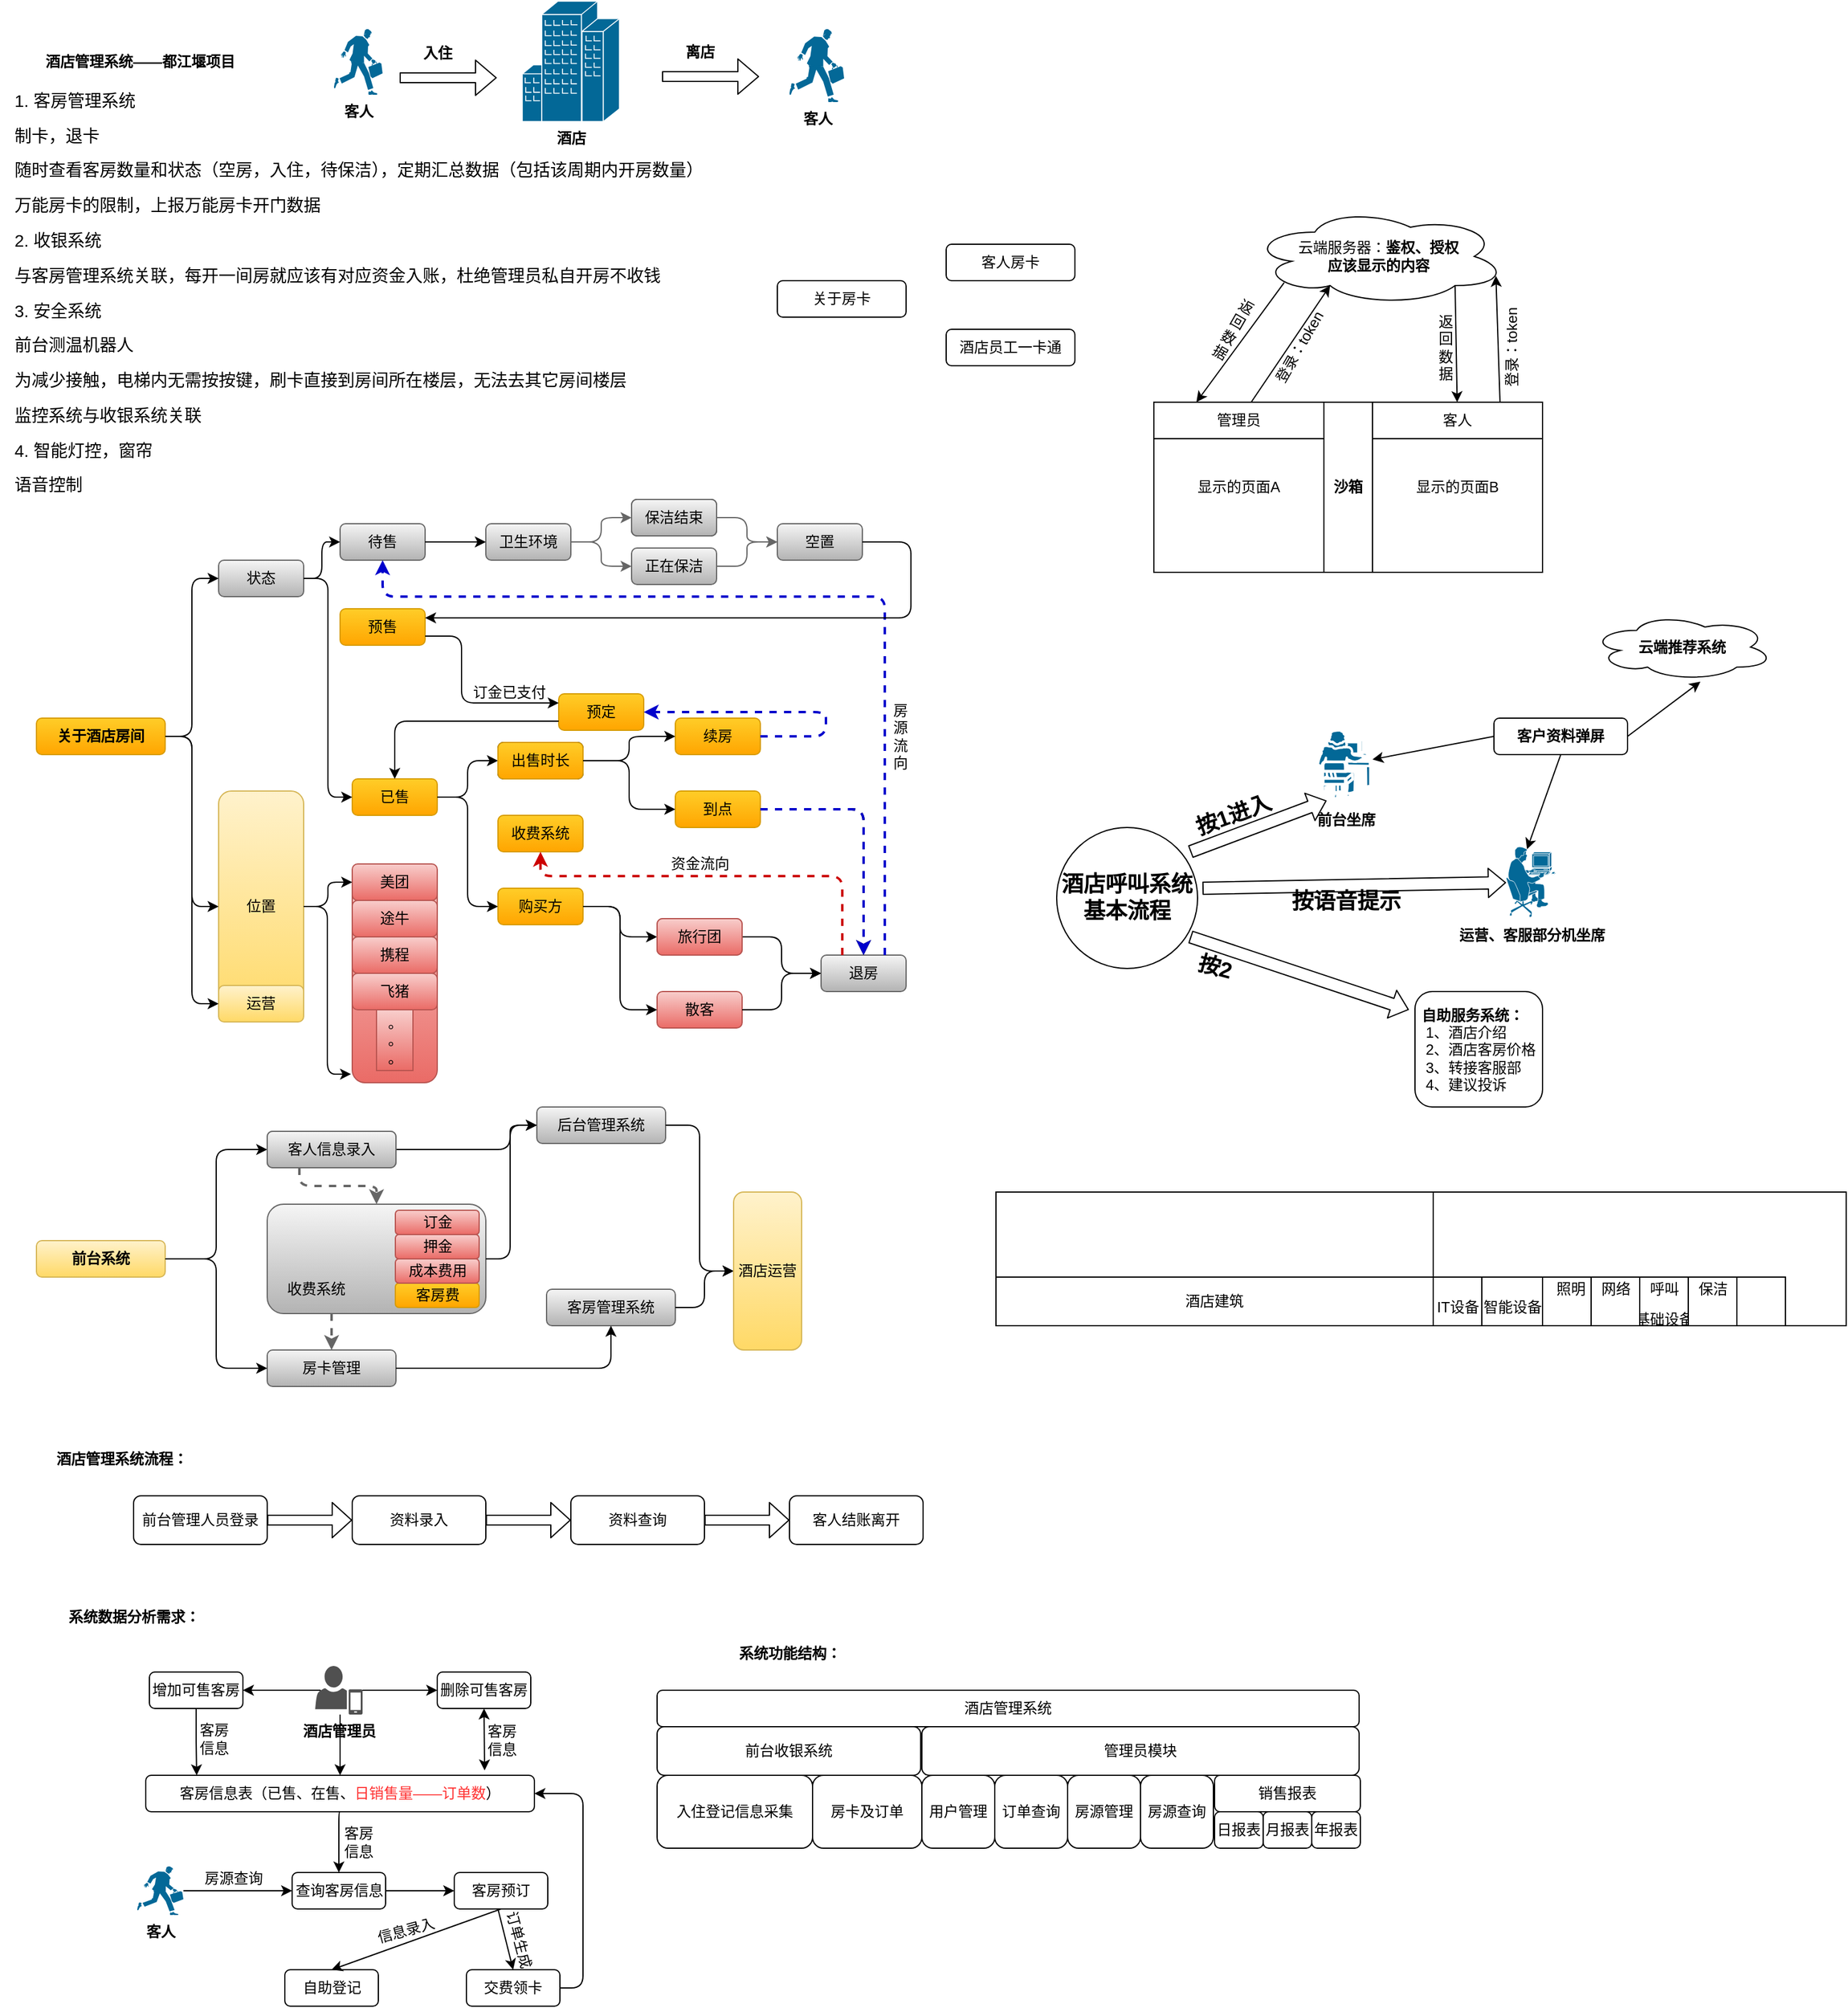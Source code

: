 <mxfile version="14.1.9" type="github">
  <diagram id="fw4ruGMlTZsnvlMs3-AR" name="Page-1">
    <mxGraphModel dx="690" dy="755" grid="1" gridSize="10" guides="1" tooltips="1" connect="1" arrows="1" fold="1" page="1" pageScale="1" pageWidth="827" pageHeight="1169" math="0" shadow="0">
      <root>
        <mxCell id="0" />
        <mxCell id="1" parent="0" />
        <mxCell id="By0YEaYFTy8LtGrnLWI1-63" value="" style="rounded=1;whiteSpace=wrap;html=1;gradientColor=#ea6b66;fillColor=#f8cecc;strokeColor=#b85450;" parent="1" vertex="1">
          <mxGeometry x="320" y="720" width="70" height="180" as="geometry" />
        </mxCell>
        <mxCell id="By0YEaYFTy8LtGrnLWI1-1" value="&lt;font style=&quot;vertical-align: inherit&quot;&gt;&lt;font style=&quot;vertical-align: inherit&quot;&gt;&lt;font style=&quot;vertical-align: inherit&quot;&gt;&lt;font style=&quot;vertical-align: inherit&quot;&gt;&lt;b&gt;酒店管理系统——都江堰项目&lt;/b&gt;&lt;/font&gt;&lt;/font&gt;&lt;/font&gt;&lt;/font&gt;" style="text;html=1;align=center;verticalAlign=middle;resizable=0;points=[];autosize=1;" parent="1" vertex="1">
          <mxGeometry x="60" y="50" width="170" height="20" as="geometry" />
        </mxCell>
        <mxCell id="By0YEaYFTy8LtGrnLWI1-5" value="&lt;p class=&quot;MsoNormal&quot; style=&quot;text-align: left&quot;&gt;&lt;span style=&quot;font-size: 10.5pt&quot;&gt;1.&lt;/span&gt;&lt;span style=&quot;font-size: 10.5pt&quot;&gt;&amp;nbsp;&lt;/span&gt;&lt;span style=&quot;font-size: 10.5pt&quot;&gt;客房管理系统&lt;/span&gt;&lt;span style=&quot;font-size: 10.5pt&quot;&gt;&lt;/span&gt;&lt;/p&gt;&lt;p class=&quot;MsoNormal&quot; style=&quot;text-align: left&quot;&gt;&lt;span style=&quot;font-size: 10.5pt&quot;&gt;制卡，退卡&lt;/span&gt;&lt;span style=&quot;font-size: 10.5pt&quot;&gt;&lt;/span&gt;&lt;/p&gt;&lt;p class=&quot;MsoNormal&quot; style=&quot;text-align: left&quot;&gt;&lt;span style=&quot;font-size: 10.5pt&quot;&gt;随时查看客房数量和状态（空房，入住，待保洁），定期汇总数据（包括该周期内开房数量）&lt;/span&gt;&lt;span style=&quot;font-size: 10.5pt&quot;&gt;&lt;/span&gt;&lt;/p&gt;&lt;p class=&quot;MsoNormal&quot; style=&quot;text-align: left&quot;&gt;&lt;span style=&quot;font-size: 10.5pt&quot;&gt;万能房卡的限制，上报万能房卡开门数据&lt;/span&gt;&lt;span style=&quot;font-size: 10.5pt&quot;&gt;&lt;/span&gt;&lt;/p&gt;&lt;p class=&quot;MsoNormal&quot; style=&quot;text-align: left&quot;&gt;&lt;span style=&quot;font-size: 10.5pt&quot;&gt;2.&lt;/span&gt;&lt;span style=&quot;font-size: 10.5pt&quot;&gt;&amp;nbsp;&lt;/span&gt;&lt;span style=&quot;font-size: 10.5pt&quot;&gt;收银系统&lt;/span&gt;&lt;span style=&quot;font-size: 10.5pt&quot;&gt;&lt;/span&gt;&lt;/p&gt;&lt;p class=&quot;MsoNormal&quot; style=&quot;text-align: left&quot;&gt;&lt;span style=&quot;font-size: 10.5pt&quot;&gt;与客房管理系统关联，每开一间房就应该有对应资金入账，杜绝管理员私自开房不收钱&lt;/span&gt;&lt;span style=&quot;font-size: 10.5pt&quot;&gt;&lt;/span&gt;&lt;/p&gt;&lt;p class=&quot;MsoNormal&quot; style=&quot;text-align: left&quot;&gt;&lt;span style=&quot;font-size: 10.5pt&quot;&gt;3.&lt;/span&gt;&lt;span style=&quot;font-size: 10.5pt&quot;&gt;&amp;nbsp;&lt;/span&gt;&lt;span style=&quot;font-size: 10.5pt&quot;&gt;安全系统&lt;/span&gt;&lt;span style=&quot;font-size: 10.5pt&quot;&gt;&lt;/span&gt;&lt;/p&gt;&lt;p class=&quot;MsoNormal&quot; style=&quot;text-align: left&quot;&gt;&lt;span style=&quot;font-size: 10.5pt&quot;&gt;前台测温机器人&lt;/span&gt;&lt;span style=&quot;font-size: 10.5pt&quot;&gt;&lt;/span&gt;&lt;/p&gt;&lt;p class=&quot;MsoNormal&quot; style=&quot;text-align: left&quot;&gt;&lt;span style=&quot;font-size: 10.5pt&quot;&gt;为减少接触，电梯内无需按按键，刷卡直接到房间所在楼层，无法去其它房间楼层&lt;/span&gt;&lt;span style=&quot;font-size: 10.5pt&quot;&gt;&lt;/span&gt;&lt;/p&gt;&lt;p class=&quot;MsoNormal&quot; style=&quot;text-align: left&quot;&gt;&lt;span style=&quot;font-size: 10.5pt&quot;&gt;监控系统与收银系统关联&lt;/span&gt;&lt;span style=&quot;font-size: 10.5pt&quot;&gt;&lt;/span&gt;&lt;/p&gt;&lt;p class=&quot;MsoNormal&quot; style=&quot;text-align: left&quot;&gt;&lt;span style=&quot;font-size: 10.5pt&quot;&gt;4.&lt;/span&gt;&lt;span style=&quot;font-size: 10.5pt&quot;&gt;&amp;nbsp;&lt;/span&gt;&lt;span style=&quot;font-size: 10.5pt&quot;&gt;智能灯控，窗帘&lt;/span&gt;&lt;span style=&quot;font-size: 10.5pt&quot;&gt;&lt;/span&gt;&lt;/p&gt;&lt;p class=&quot;MsoNormal&quot; style=&quot;text-align: left&quot;&gt;&lt;span style=&quot;font-size: 10.5pt&quot;&gt;语音控制&lt;/span&gt;&lt;span style=&quot;font-size: 10.5pt&quot;&gt;&lt;/span&gt;&lt;/p&gt;" style="text;html=1;align=center;verticalAlign=middle;resizable=0;points=[];autosize=1;" parent="1" vertex="1">
          <mxGeometry x="30" y="80" width="590" height="340" as="geometry" />
        </mxCell>
        <mxCell id="By0YEaYFTy8LtGrnLWI1-6" value="关于房卡" style="rounded=1;whiteSpace=wrap;html=1;" parent="1" vertex="1">
          <mxGeometry x="670" y="240" width="106" height="30" as="geometry" />
        </mxCell>
        <mxCell id="By0YEaYFTy8LtGrnLWI1-7" value="客人房卡" style="rounded=1;whiteSpace=wrap;html=1;" parent="1" vertex="1">
          <mxGeometry x="809" y="210" width="106" height="30" as="geometry" />
        </mxCell>
        <mxCell id="By0YEaYFTy8LtGrnLWI1-8" value="酒店员工一卡通" style="rounded=1;whiteSpace=wrap;html=1;" parent="1" vertex="1">
          <mxGeometry x="809" y="280" width="106" height="30" as="geometry" />
        </mxCell>
        <mxCell id="By0YEaYFTy8LtGrnLWI1-9" value="&lt;b&gt;关于酒店房间&lt;/b&gt;" style="rounded=1;whiteSpace=wrap;html=1;gradientColor=#ffa500;fillColor=#ffcd28;strokeColor=#d79b00;" parent="1" vertex="1">
          <mxGeometry x="60" y="600" width="106" height="30" as="geometry" />
        </mxCell>
        <mxCell id="By0YEaYFTy8LtGrnLWI1-10" value="状态" style="rounded=1;whiteSpace=wrap;html=1;gradientColor=#b3b3b3;fillColor=#f5f5f5;strokeColor=#666666;" parent="1" vertex="1">
          <mxGeometry x="210" y="470" width="70" height="30" as="geometry" />
        </mxCell>
        <mxCell id="By0YEaYFTy8LtGrnLWI1-11" value="已售" style="rounded=1;whiteSpace=wrap;html=1;gradientColor=#ffa500;fillColor=#ffcd28;strokeColor=#d79b00;" parent="1" vertex="1">
          <mxGeometry x="320" y="650" width="70" height="30" as="geometry" />
        </mxCell>
        <mxCell id="By0YEaYFTy8LtGrnLWI1-12" value="待售" style="rounded=1;whiteSpace=wrap;html=1;gradientColor=#b3b3b3;fillColor=#f5f5f5;strokeColor=#666666;" parent="1" vertex="1">
          <mxGeometry x="310" y="440" width="70" height="30" as="geometry" />
        </mxCell>
        <mxCell id="By0YEaYFTy8LtGrnLWI1-13" value="购买方" style="rounded=1;whiteSpace=wrap;html=1;gradientColor=#ffa500;fillColor=#ffcd28;strokeColor=#d79b00;" parent="1" vertex="1">
          <mxGeometry x="440" y="740" width="70" height="30" as="geometry" />
        </mxCell>
        <mxCell id="By0YEaYFTy8LtGrnLWI1-14" value="出售时长" style="rounded=1;whiteSpace=wrap;html=1;" parent="1" vertex="1">
          <mxGeometry x="440" y="620" width="70" height="30" as="geometry" />
        </mxCell>
        <mxCell id="By0YEaYFTy8LtGrnLWI1-15" value="正在保洁" style="rounded=1;whiteSpace=wrap;html=1;gradientColor=#b3b3b3;fillColor=#f5f5f5;strokeColor=#666666;" parent="1" vertex="1">
          <mxGeometry x="550" y="460" width="70" height="30" as="geometry" />
        </mxCell>
        <mxCell id="By0YEaYFTy8LtGrnLWI1-16" value="保洁结束" style="rounded=1;whiteSpace=wrap;html=1;" parent="1" vertex="1">
          <mxGeometry x="550" y="420" width="70" height="30" as="geometry" />
        </mxCell>
        <mxCell id="By0YEaYFTy8LtGrnLWI1-17" value="卫生环境" style="rounded=1;whiteSpace=wrap;html=1;gradientColor=#b3b3b3;fillColor=#f5f5f5;strokeColor=#666666;" parent="1" vertex="1">
          <mxGeometry x="430" y="440" width="70" height="30" as="geometry" />
        </mxCell>
        <mxCell id="By0YEaYFTy8LtGrnLWI1-18" value="" style="edgeStyle=elbowEdgeStyle;elbow=horizontal;endArrow=classic;html=1;exitX=1;exitY=0.5;exitDx=0;exitDy=0;entryX=0;entryY=0.5;entryDx=0;entryDy=0;" parent="1" source="By0YEaYFTy8LtGrnLWI1-9" target="By0YEaYFTy8LtGrnLWI1-10" edge="1">
          <mxGeometry width="50" height="50" relative="1" as="geometry">
            <mxPoint x="170" y="620" as="sourcePoint" />
            <mxPoint x="220" y="570" as="targetPoint" />
          </mxGeometry>
        </mxCell>
        <mxCell id="By0YEaYFTy8LtGrnLWI1-19" value="" style="edgeStyle=elbowEdgeStyle;elbow=horizontal;endArrow=classic;html=1;exitX=1;exitY=0.5;exitDx=0;exitDy=0;entryX=0;entryY=0.5;entryDx=0;entryDy=0;" parent="1" source="By0YEaYFTy8LtGrnLWI1-10" target="By0YEaYFTy8LtGrnLWI1-12" edge="1">
          <mxGeometry width="50" height="50" relative="1" as="geometry">
            <mxPoint x="176" y="625" as="sourcePoint" />
            <mxPoint x="220" y="585" as="targetPoint" />
          </mxGeometry>
        </mxCell>
        <mxCell id="By0YEaYFTy8LtGrnLWI1-20" value="" style="edgeStyle=elbowEdgeStyle;elbow=horizontal;endArrow=classic;html=1;exitX=1;exitY=0.5;exitDx=0;exitDy=0;entryX=0;entryY=0.5;entryDx=0;entryDy=0;" parent="1" source="By0YEaYFTy8LtGrnLWI1-10" target="By0YEaYFTy8LtGrnLWI1-11" edge="1">
          <mxGeometry width="50" height="50" relative="1" as="geometry">
            <mxPoint x="186" y="635" as="sourcePoint" />
            <mxPoint x="230" y="595" as="targetPoint" />
          </mxGeometry>
        </mxCell>
        <mxCell id="By0YEaYFTy8LtGrnLWI1-21" value="" style="edgeStyle=elbowEdgeStyle;elbow=horizontal;endArrow=classic;html=1;exitX=1;exitY=0.5;exitDx=0;exitDy=0;entryX=0;entryY=0.5;entryDx=0;entryDy=0;" parent="1" source="By0YEaYFTy8LtGrnLWI1-11" target="By0YEaYFTy8LtGrnLWI1-14" edge="1">
          <mxGeometry width="50" height="50" relative="1" as="geometry">
            <mxPoint x="196" y="645" as="sourcePoint" />
            <mxPoint x="240" y="605" as="targetPoint" />
          </mxGeometry>
        </mxCell>
        <mxCell id="By0YEaYFTy8LtGrnLWI1-22" value="" style="edgeStyle=elbowEdgeStyle;elbow=horizontal;endArrow=classic;html=1;exitX=1;exitY=0.5;exitDx=0;exitDy=0;entryX=0;entryY=0.5;entryDx=0;entryDy=0;" parent="1" source="By0YEaYFTy8LtGrnLWI1-11" target="By0YEaYFTy8LtGrnLWI1-13" edge="1">
          <mxGeometry width="50" height="50" relative="1" as="geometry">
            <mxPoint x="206" y="655" as="sourcePoint" />
            <mxPoint x="250" y="615" as="targetPoint" />
          </mxGeometry>
        </mxCell>
        <mxCell id="By0YEaYFTy8LtGrnLWI1-23" value="散客" style="rounded=1;whiteSpace=wrap;html=1;gradientColor=#ea6b66;fillColor=#f8cecc;strokeColor=#b85450;" parent="1" vertex="1">
          <mxGeometry x="571" y="825" width="70" height="30" as="geometry" />
        </mxCell>
        <mxCell id="By0YEaYFTy8LtGrnLWI1-24" value="旅行团" style="rounded=1;whiteSpace=wrap;html=1;gradientColor=#ea6b66;fillColor=#f8cecc;strokeColor=#b85450;" parent="1" vertex="1">
          <mxGeometry x="571" y="765" width="70" height="30" as="geometry" />
        </mxCell>
        <mxCell id="By0YEaYFTy8LtGrnLWI1-25" value="" style="edgeStyle=elbowEdgeStyle;elbow=horizontal;endArrow=classic;html=1;exitX=1;exitY=0.5;exitDx=0;exitDy=0;entryX=0;entryY=0.5;entryDx=0;entryDy=0;" parent="1" source="By0YEaYFTy8LtGrnLWI1-13" target="By0YEaYFTy8LtGrnLWI1-24" edge="1">
          <mxGeometry width="50" height="50" relative="1" as="geometry">
            <mxPoint x="380" y="755" as="sourcePoint" />
            <mxPoint x="450" y="695" as="targetPoint" />
          </mxGeometry>
        </mxCell>
        <mxCell id="By0YEaYFTy8LtGrnLWI1-26" value="" style="edgeStyle=elbowEdgeStyle;elbow=horizontal;endArrow=classic;html=1;exitX=1;exitY=0.5;exitDx=0;exitDy=0;entryX=0;entryY=0.5;entryDx=0;entryDy=0;" parent="1" source="By0YEaYFTy8LtGrnLWI1-13" target="By0YEaYFTy8LtGrnLWI1-23" edge="1">
          <mxGeometry width="50" height="50" relative="1" as="geometry">
            <mxPoint x="390" y="765" as="sourcePoint" />
            <mxPoint x="460" y="705" as="targetPoint" />
          </mxGeometry>
        </mxCell>
        <mxCell id="By0YEaYFTy8LtGrnLWI1-27" value="" style="edgeStyle=elbowEdgeStyle;elbow=horizontal;endArrow=classic;html=1;exitX=1;exitY=0.5;exitDx=0;exitDy=0;entryX=0;entryY=0.5;entryDx=0;entryDy=0;gradientColor=#b3b3b3;fillColor=#f5f5f5;strokeColor=#666666;" parent="1" source="By0YEaYFTy8LtGrnLWI1-17" target="By0YEaYFTy8LtGrnLWI1-16" edge="1">
          <mxGeometry width="50" height="50" relative="1" as="geometry">
            <mxPoint x="370" y="695" as="sourcePoint" />
            <mxPoint x="440" y="635" as="targetPoint" />
          </mxGeometry>
        </mxCell>
        <mxCell id="By0YEaYFTy8LtGrnLWI1-28" value="" style="edgeStyle=elbowEdgeStyle;elbow=horizontal;endArrow=classic;html=1;exitX=1;exitY=0.5;exitDx=0;exitDy=0;entryX=0;entryY=0.5;entryDx=0;entryDy=0;gradientColor=#b3b3b3;fillColor=#f5f5f5;strokeColor=#666666;" parent="1" source="By0YEaYFTy8LtGrnLWI1-17" target="By0YEaYFTy8LtGrnLWI1-15" edge="1">
          <mxGeometry width="50" height="50" relative="1" as="geometry">
            <mxPoint x="380" y="705" as="sourcePoint" />
            <mxPoint x="450" y="645" as="targetPoint" />
          </mxGeometry>
        </mxCell>
        <mxCell id="By0YEaYFTy8LtGrnLWI1-29" value="" style="edgeStyle=elbowEdgeStyle;elbow=horizontal;endArrow=classic;html=1;exitX=1;exitY=0.5;exitDx=0;exitDy=0;" parent="1" source="By0YEaYFTy8LtGrnLWI1-12" target="By0YEaYFTy8LtGrnLWI1-17" edge="1">
          <mxGeometry width="50" height="50" relative="1" as="geometry">
            <mxPoint x="430" y="705" as="sourcePoint" />
            <mxPoint x="500" y="645" as="targetPoint" />
          </mxGeometry>
        </mxCell>
        <mxCell id="By0YEaYFTy8LtGrnLWI1-32" value="&lt;b&gt;客人&lt;/b&gt;" style="shape=mxgraph.cisco.people.running_man;html=1;pointerEvents=1;dashed=0;fillColor=#036897;strokeColor=#ffffff;strokeWidth=2;verticalLabelPosition=bottom;verticalAlign=top;align=center;outlineConnect=0;" parent="1" vertex="1">
          <mxGeometry x="305" y="33" width="40" height="54" as="geometry" />
        </mxCell>
        <mxCell id="By0YEaYFTy8LtGrnLWI1-33" value="&lt;b&gt;酒店&lt;/b&gt;" style="shape=mxgraph.cisco.buildings.generic_building;html=1;pointerEvents=1;dashed=0;fillColor=#036897;strokeColor=#ffffff;strokeWidth=2;verticalLabelPosition=bottom;verticalAlign=top;align=center;outlineConnect=0;" parent="1" vertex="1">
          <mxGeometry x="460" y="10" width="80" height="99" as="geometry" />
        </mxCell>
        <mxCell id="By0YEaYFTy8LtGrnLWI1-34" value="&lt;b&gt;客人&lt;/b&gt;" style="shape=mxgraph.cisco.people.running_man;html=1;pointerEvents=1;dashed=0;fillColor=#036897;strokeColor=#ffffff;strokeWidth=2;verticalLabelPosition=bottom;verticalAlign=top;align=center;outlineConnect=0;" parent="1" vertex="1">
          <mxGeometry x="680" y="33" width="45" height="60" as="geometry" />
        </mxCell>
        <mxCell id="By0YEaYFTy8LtGrnLWI1-35" value="" style="shape=flexArrow;endArrow=classic;html=1;width=8;endSize=5.33;" parent="1" edge="1">
          <mxGeometry width="50" height="50" relative="1" as="geometry">
            <mxPoint x="359" y="73" as="sourcePoint" />
            <mxPoint x="439" y="73" as="targetPoint" />
          </mxGeometry>
        </mxCell>
        <mxCell id="By0YEaYFTy8LtGrnLWI1-36" value="&lt;b&gt;入住&lt;/b&gt;" style="text;html=1;align=center;verticalAlign=middle;resizable=0;points=[];autosize=1;" parent="1" vertex="1">
          <mxGeometry x="370" y="43" width="40" height="20" as="geometry" />
        </mxCell>
        <mxCell id="By0YEaYFTy8LtGrnLWI1-37" value="" style="shape=flexArrow;endArrow=classic;html=1;width=8;endSize=5.33;" parent="1" edge="1">
          <mxGeometry width="50" height="50" relative="1" as="geometry">
            <mxPoint x="575" y="72" as="sourcePoint" />
            <mxPoint x="655" y="72" as="targetPoint" />
          </mxGeometry>
        </mxCell>
        <mxCell id="By0YEaYFTy8LtGrnLWI1-38" value="&lt;b&gt;离店&lt;/b&gt;" style="text;html=1;align=center;verticalAlign=middle;resizable=0;points=[];autosize=1;" parent="1" vertex="1">
          <mxGeometry x="586" y="42" width="40" height="20" as="geometry" />
        </mxCell>
        <mxCell id="By0YEaYFTy8LtGrnLWI1-39" value="预售" style="rounded=1;whiteSpace=wrap;html=1;gradientColor=#ffa500;fillColor=#ffcd28;strokeColor=#d79b00;" parent="1" vertex="1">
          <mxGeometry x="310" y="510" width="70" height="30" as="geometry" />
        </mxCell>
        <mxCell id="By0YEaYFTy8LtGrnLWI1-42" value="空置" style="rounded=1;whiteSpace=wrap;html=1;gradientColor=#b3b3b3;fillColor=#f5f5f5;strokeColor=#666666;" parent="1" vertex="1">
          <mxGeometry x="670" y="440" width="70" height="30" as="geometry" />
        </mxCell>
        <mxCell id="By0YEaYFTy8LtGrnLWI1-44" value="" style="edgeStyle=elbowEdgeStyle;elbow=horizontal;endArrow=classic;html=1;entryX=0;entryY=0.5;entryDx=0;entryDy=0;exitX=1;exitY=0.5;exitDx=0;exitDy=0;gradientColor=#b3b3b3;fillColor=#f5f5f5;strokeColor=#666666;" parent="1" source="By0YEaYFTy8LtGrnLWI1-16" target="By0YEaYFTy8LtGrnLWI1-42" edge="1">
          <mxGeometry width="50" height="50" relative="1" as="geometry">
            <mxPoint x="650" y="410" as="sourcePoint" />
            <mxPoint x="460" y="465" as="targetPoint" />
          </mxGeometry>
        </mxCell>
        <mxCell id="By0YEaYFTy8LtGrnLWI1-45" value="" style="edgeStyle=elbowEdgeStyle;elbow=horizontal;endArrow=classic;html=1;entryX=0;entryY=0.5;entryDx=0;entryDy=0;exitX=1;exitY=0.5;exitDx=0;exitDy=0;gradientColor=#b3b3b3;fillColor=#f5f5f5;strokeColor=#666666;" parent="1" source="By0YEaYFTy8LtGrnLWI1-15" target="By0YEaYFTy8LtGrnLWI1-42" edge="1">
          <mxGeometry width="50" height="50" relative="1" as="geometry">
            <mxPoint x="630" y="445" as="sourcePoint" />
            <mxPoint x="680" y="465" as="targetPoint" />
          </mxGeometry>
        </mxCell>
        <mxCell id="By0YEaYFTy8LtGrnLWI1-46" value="预定" style="rounded=1;whiteSpace=wrap;html=1;gradientColor=#ffa500;fillColor=#ffcd28;strokeColor=#d79b00;" parent="1" vertex="1">
          <mxGeometry x="490" y="580" width="70" height="30" as="geometry" />
        </mxCell>
        <mxCell id="By0YEaYFTy8LtGrnLWI1-47" value="" style="edgeStyle=elbowEdgeStyle;elbow=horizontal;endArrow=classic;html=1;exitX=1;exitY=0.75;exitDx=0;exitDy=0;entryX=0;entryY=0.25;entryDx=0;entryDy=0;" parent="1" source="By0YEaYFTy8LtGrnLWI1-39" target="By0YEaYFTy8LtGrnLWI1-46" edge="1">
          <mxGeometry width="50" height="50" relative="1" as="geometry">
            <mxPoint x="400" y="515" as="sourcePoint" />
            <mxPoint x="440" y="465" as="targetPoint" />
            <Array as="points">
              <mxPoint x="410" y="580" />
            </Array>
          </mxGeometry>
        </mxCell>
        <mxCell id="By0YEaYFTy8LtGrnLWI1-48" value="订金已支付" style="text;html=1;align=center;verticalAlign=middle;resizable=0;points=[];autosize=1;" parent="1" vertex="1">
          <mxGeometry x="409" y="569" width="80" height="20" as="geometry" />
        </mxCell>
        <mxCell id="By0YEaYFTy8LtGrnLWI1-49" value="" style="edgeStyle=elbowEdgeStyle;elbow=horizontal;endArrow=classic;html=1;exitX=0;exitY=0.75;exitDx=0;exitDy=0;entryX=0.5;entryY=0;entryDx=0;entryDy=0;" parent="1" source="By0YEaYFTy8LtGrnLWI1-46" target="By0YEaYFTy8LtGrnLWI1-11" edge="1">
          <mxGeometry width="50" height="50" relative="1" as="geometry">
            <mxPoint x="410" y="525" as="sourcePoint" />
            <mxPoint x="450" y="475" as="targetPoint" />
            <Array as="points">
              <mxPoint x="355" y="630" />
            </Array>
          </mxGeometry>
        </mxCell>
        <mxCell id="By0YEaYFTy8LtGrnLWI1-50" value="位置" style="rounded=1;whiteSpace=wrap;html=1;gradientColor=#ffd966;fillColor=#fff2cc;strokeColor=#d6b656;" parent="1" vertex="1">
          <mxGeometry x="210" y="660" width="70" height="190" as="geometry" />
        </mxCell>
        <mxCell id="By0YEaYFTy8LtGrnLWI1-51" value="退房" style="rounded=1;whiteSpace=wrap;html=1;gradientColor=#b3b3b3;fillColor=#f5f5f5;strokeColor=#666666;" parent="1" vertex="1">
          <mxGeometry x="706" y="795" width="70" height="30" as="geometry" />
        </mxCell>
        <mxCell id="By0YEaYFTy8LtGrnLWI1-52" value="" style="edgeStyle=elbowEdgeStyle;elbow=horizontal;endArrow=classic;html=1;exitX=1;exitY=0.5;exitDx=0;exitDy=0;entryX=0;entryY=0.5;entryDx=0;entryDy=0;" parent="1" source="By0YEaYFTy8LtGrnLWI1-24" target="By0YEaYFTy8LtGrnLWI1-51" edge="1">
          <mxGeometry width="50" height="50" relative="1" as="geometry">
            <mxPoint x="511" y="820" as="sourcePoint" />
            <mxPoint x="581" y="790" as="targetPoint" />
          </mxGeometry>
        </mxCell>
        <mxCell id="By0YEaYFTy8LtGrnLWI1-54" value="" style="edgeStyle=elbowEdgeStyle;elbow=horizontal;endArrow=classic;html=1;exitX=1;exitY=0.5;exitDx=0;exitDy=0;entryX=0;entryY=0.5;entryDx=0;entryDy=0;" parent="1" source="By0YEaYFTy8LtGrnLWI1-23" target="By0YEaYFTy8LtGrnLWI1-51" edge="1">
          <mxGeometry width="50" height="50" relative="1" as="geometry">
            <mxPoint x="651" y="790" as="sourcePoint" />
            <mxPoint x="716" y="820" as="targetPoint" />
          </mxGeometry>
        </mxCell>
        <mxCell id="By0YEaYFTy8LtGrnLWI1-56" value="" style="edgeStyle=elbowEdgeStyle;elbow=vertical;endArrow=classic;html=1;exitX=0.75;exitY=0;exitDx=0;exitDy=0;entryX=0.5;entryY=1;entryDx=0;entryDy=0;dashed=1;strokeWidth=2;strokeColor=#0000CC;" parent="1" source="By0YEaYFTy8LtGrnLWI1-51" target="By0YEaYFTy8LtGrnLWI1-12" edge="1">
          <mxGeometry width="50" height="50" relative="1" as="geometry">
            <mxPoint x="720" y="660" as="sourcePoint" />
            <mxPoint x="770" y="610" as="targetPoint" />
            <Array as="points">
              <mxPoint x="610" y="500" />
            </Array>
          </mxGeometry>
        </mxCell>
        <mxCell id="By0YEaYFTy8LtGrnLWI1-57" value="" style="edgeStyle=elbowEdgeStyle;elbow=vertical;endArrow=classic;html=1;strokeWidth=1;exitX=1;exitY=0.5;exitDx=0;exitDy=0;entryX=1;entryY=0.25;entryDx=0;entryDy=0;" parent="1" source="By0YEaYFTy8LtGrnLWI1-42" target="By0YEaYFTy8LtGrnLWI1-39" edge="1">
          <mxGeometry width="50" height="50" relative="1" as="geometry">
            <mxPoint x="800" y="530" as="sourcePoint" />
            <mxPoint x="850" y="480" as="targetPoint" />
            <Array as="points">
              <mxPoint x="780" y="490" />
              <mxPoint x="620" y="520" />
            </Array>
          </mxGeometry>
        </mxCell>
        <mxCell id="By0YEaYFTy8LtGrnLWI1-58" value="" style="edgeStyle=elbowEdgeStyle;elbow=horizontal;endArrow=classic;html=1;exitX=1;exitY=0.5;exitDx=0;exitDy=0;entryX=0;entryY=0.5;entryDx=0;entryDy=0;" parent="1" source="By0YEaYFTy8LtGrnLWI1-9" target="By0YEaYFTy8LtGrnLWI1-50" edge="1">
          <mxGeometry width="50" height="50" relative="1" as="geometry">
            <mxPoint x="176" y="625" as="sourcePoint" />
            <mxPoint x="220" y="495" as="targetPoint" />
          </mxGeometry>
        </mxCell>
        <mxCell id="By0YEaYFTy8LtGrnLWI1-59" value="美团" style="rounded=1;whiteSpace=wrap;html=1;gradientColor=#ea6b66;fillColor=#f8cecc;strokeColor=#b85450;" parent="1" vertex="1">
          <mxGeometry x="320" y="720" width="70" height="30" as="geometry" />
        </mxCell>
        <mxCell id="By0YEaYFTy8LtGrnLWI1-60" value="途牛" style="rounded=1;whiteSpace=wrap;html=1;gradientColor=#ea6b66;fillColor=#f8cecc;strokeColor=#b85450;" parent="1" vertex="1">
          <mxGeometry x="320" y="750" width="70" height="30" as="geometry" />
        </mxCell>
        <mxCell id="By0YEaYFTy8LtGrnLWI1-61" value="携程" style="rounded=1;whiteSpace=wrap;html=1;gradientColor=#ea6b66;fillColor=#f8cecc;strokeColor=#b85450;" parent="1" vertex="1">
          <mxGeometry x="320" y="780" width="70" height="30" as="geometry" />
        </mxCell>
        <mxCell id="By0YEaYFTy8LtGrnLWI1-62" value="飞猪" style="rounded=1;whiteSpace=wrap;html=1;gradientColor=#ea6b66;fillColor=#f8cecc;strokeColor=#b85450;" parent="1" vertex="1">
          <mxGeometry x="320" y="810" width="70" height="30" as="geometry" />
        </mxCell>
        <mxCell id="By0YEaYFTy8LtGrnLWI1-64" value="。&lt;br&gt;。&lt;br&gt;。&lt;br&gt;" style="text;html=1;align=center;verticalAlign=middle;resizable=0;points=[];autosize=1;gradientColor=#ea6b66;fillColor=#f8cecc;strokeColor=#b85450;" parent="1" vertex="1">
          <mxGeometry x="340" y="840" width="30" height="50" as="geometry" />
        </mxCell>
        <mxCell id="By0YEaYFTy8LtGrnLWI1-65" value="" style="edgeStyle=elbowEdgeStyle;elbow=horizontal;endArrow=classic;html=1;exitX=1;exitY=0.5;exitDx=0;exitDy=0;entryX=0;entryY=0.5;entryDx=0;entryDy=0;" parent="1" source="By0YEaYFTy8LtGrnLWI1-50" target="By0YEaYFTy8LtGrnLWI1-59" edge="1">
          <mxGeometry width="50" height="50" relative="1" as="geometry">
            <mxPoint x="176" y="625" as="sourcePoint" />
            <mxPoint x="220" y="495" as="targetPoint" />
          </mxGeometry>
        </mxCell>
        <mxCell id="By0YEaYFTy8LtGrnLWI1-66" value="" style="edgeStyle=elbowEdgeStyle;elbow=horizontal;endArrow=classic;html=1;exitX=1;exitY=0.5;exitDx=0;exitDy=0;entryX=-0.014;entryY=0.961;entryDx=0;entryDy=0;entryPerimeter=0;" parent="1" source="By0YEaYFTy8LtGrnLWI1-50" target="By0YEaYFTy8LtGrnLWI1-63" edge="1">
          <mxGeometry width="50" height="50" relative="1" as="geometry">
            <mxPoint x="290" y="775" as="sourcePoint" />
            <mxPoint x="330" y="745" as="targetPoint" />
          </mxGeometry>
        </mxCell>
        <mxCell id="By0YEaYFTy8LtGrnLWI1-67" value="收费系统" style="rounded=1;whiteSpace=wrap;html=1;gradientColor=#ffa500;fillColor=#ffcd28;strokeColor=#d79b00;" parent="1" vertex="1">
          <mxGeometry x="440" y="680" width="70" height="30" as="geometry" />
        </mxCell>
        <mxCell id="By0YEaYFTy8LtGrnLWI1-68" value="" style="edgeStyle=elbowEdgeStyle;elbow=vertical;endArrow=classic;html=1;exitX=0.25;exitY=0;exitDx=0;exitDy=0;entryX=0.5;entryY=1;entryDx=0;entryDy=0;dashed=1;strokeWidth=2;strokeColor=#CC0000;" parent="1" source="By0YEaYFTy8LtGrnLWI1-51" target="By0YEaYFTy8LtGrnLWI1-67" edge="1">
          <mxGeometry width="50" height="50" relative="1" as="geometry">
            <mxPoint x="751" y="805" as="sourcePoint" />
            <mxPoint x="355" y="480" as="targetPoint" />
            <Array as="points">
              <mxPoint x="600" y="730" />
            </Array>
          </mxGeometry>
        </mxCell>
        <mxCell id="By0YEaYFTy8LtGrnLWI1-69" value="房&lt;br&gt;源&lt;br&gt;流&lt;br&gt;向" style="text;html=1;align=center;verticalAlign=middle;resizable=0;points=[];autosize=1;" parent="1" vertex="1">
          <mxGeometry x="756" y="585" width="30" height="60" as="geometry" />
        </mxCell>
        <mxCell id="By0YEaYFTy8LtGrnLWI1-70" value="资金流向" style="text;html=1;align=center;verticalAlign=middle;resizable=0;points=[];autosize=1;" parent="1" vertex="1">
          <mxGeometry x="576" y="710" width="60" height="20" as="geometry" />
        </mxCell>
        <mxCell id="By0YEaYFTy8LtGrnLWI1-71" value="&lt;b&gt;前台系统&lt;/b&gt;" style="rounded=1;whiteSpace=wrap;html=1;gradientColor=#ffd966;fillColor=#fff2cc;strokeColor=#d6b656;" parent="1" vertex="1">
          <mxGeometry x="60" y="1030" width="106" height="30" as="geometry" />
        </mxCell>
        <mxCell id="By0YEaYFTy8LtGrnLWI1-72" value="房卡管理" style="rounded=1;whiteSpace=wrap;html=1;gradientColor=#b3b3b3;fillColor=#f5f5f5;strokeColor=#666666;" parent="1" vertex="1">
          <mxGeometry x="250" y="1120" width="106" height="30" as="geometry" />
        </mxCell>
        <mxCell id="By0YEaYFTy8LtGrnLWI1-73" value="" style="rounded=1;whiteSpace=wrap;html=1;gradientColor=#b3b3b3;fillColor=#f5f5f5;strokeColor=#666666;" parent="1" vertex="1">
          <mxGeometry x="250" y="1000" width="180" height="90" as="geometry" />
        </mxCell>
        <mxCell id="By0YEaYFTy8LtGrnLWI1-74" value="客人信息录入" style="rounded=1;whiteSpace=wrap;html=1;gradientColor=#b3b3b3;fillColor=#f5f5f5;strokeColor=#666666;" parent="1" vertex="1">
          <mxGeometry x="250" y="940" width="106" height="30" as="geometry" />
        </mxCell>
        <mxCell id="By0YEaYFTy8LtGrnLWI1-76" value="" style="edgeStyle=elbowEdgeStyle;elbow=horizontal;endArrow=classic;html=1;strokeWidth=1;exitX=1;exitY=0.5;exitDx=0;exitDy=0;entryX=0;entryY=0.5;entryDx=0;entryDy=0;" parent="1" source="By0YEaYFTy8LtGrnLWI1-71" target="By0YEaYFTy8LtGrnLWI1-74" edge="1">
          <mxGeometry width="50" height="50" relative="1" as="geometry">
            <mxPoint x="200" y="1040" as="sourcePoint" />
            <mxPoint x="250" y="990" as="targetPoint" />
          </mxGeometry>
        </mxCell>
        <mxCell id="By0YEaYFTy8LtGrnLWI1-77" value="" style="edgeStyle=elbowEdgeStyle;elbow=vertical;endArrow=classic;html=1;strokeColor=#666666;strokeWidth=2;dashed=1;gradientColor=#b3b3b3;fillColor=#f5f5f5;exitX=0.25;exitY=1;exitDx=0;exitDy=0;entryX=0.5;entryY=0;entryDx=0;entryDy=0;" parent="1" source="By0YEaYFTy8LtGrnLWI1-92" target="By0YEaYFTy8LtGrnLWI1-73" edge="1">
          <mxGeometry width="50" height="50" relative="1" as="geometry">
            <mxPoint x="303" y="972" as="sourcePoint" />
            <mxPoint x="275" y="1000" as="targetPoint" />
            <Array as="points" />
          </mxGeometry>
        </mxCell>
        <mxCell id="By0YEaYFTy8LtGrnLWI1-78" value="" style="edgeStyle=elbowEdgeStyle;elbow=vertical;endArrow=classic;html=1;strokeColor=#666666;strokeWidth=2;entryX=0.5;entryY=0;entryDx=0;entryDy=0;dashed=1;gradientColor=#b3b3b3;fillColor=#f5f5f5;" parent="1" target="By0YEaYFTy8LtGrnLWI1-72" edge="1">
          <mxGeometry width="50" height="50" relative="1" as="geometry">
            <mxPoint x="303" y="1090" as="sourcePoint" />
            <mxPoint x="366" y="1055" as="targetPoint" />
            <Array as="points">
              <mxPoint x="303" y="1090" />
            </Array>
          </mxGeometry>
        </mxCell>
        <mxCell id="By0YEaYFTy8LtGrnLWI1-79" value="" style="edgeStyle=elbowEdgeStyle;elbow=horizontal;endArrow=classic;html=1;strokeWidth=1;exitX=1;exitY=0.5;exitDx=0;exitDy=0;entryX=0;entryY=0.5;entryDx=0;entryDy=0;" parent="1" source="By0YEaYFTy8LtGrnLWI1-71" target="By0YEaYFTy8LtGrnLWI1-72" edge="1">
          <mxGeometry width="50" height="50" relative="1" as="geometry">
            <mxPoint x="176" y="1055" as="sourcePoint" />
            <mxPoint x="260" y="965" as="targetPoint" />
          </mxGeometry>
        </mxCell>
        <mxCell id="By0YEaYFTy8LtGrnLWI1-82" value="客房管理系统" style="rounded=1;whiteSpace=wrap;html=1;gradientColor=#b3b3b3;fillColor=#f5f5f5;strokeColor=#666666;" parent="1" vertex="1">
          <mxGeometry x="480" y="1070" width="106" height="30" as="geometry" />
        </mxCell>
        <mxCell id="By0YEaYFTy8LtGrnLWI1-83" value="" style="edgeStyle=elbowEdgeStyle;elbow=vertical;endArrow=classic;html=1;strokeColor=#000000;strokeWidth=1;exitX=1;exitY=0.5;exitDx=0;exitDy=0;entryX=0.5;entryY=1;entryDx=0;entryDy=0;" parent="1" source="By0YEaYFTy8LtGrnLWI1-72" target="By0YEaYFTy8LtGrnLWI1-82" edge="1">
          <mxGeometry width="50" height="50" relative="1" as="geometry">
            <mxPoint x="480" y="1150" as="sourcePoint" />
            <mxPoint x="530" y="1100" as="targetPoint" />
            <Array as="points">
              <mxPoint x="490" y="1135" />
              <mxPoint x="460" y="1140" />
            </Array>
          </mxGeometry>
        </mxCell>
        <mxCell id="By0YEaYFTy8LtGrnLWI1-84" value="后台管理系统" style="rounded=1;whiteSpace=wrap;html=1;gradientColor=#b3b3b3;fillColor=#f5f5f5;strokeColor=#666666;" parent="1" vertex="1">
          <mxGeometry x="472" y="920" width="106" height="30" as="geometry" />
        </mxCell>
        <mxCell id="By0YEaYFTy8LtGrnLWI1-85" value="" style="edgeStyle=elbowEdgeStyle;elbow=horizontal;endArrow=classic;html=1;strokeColor=#000000;strokeWidth=1;entryX=0;entryY=0.5;entryDx=0;entryDy=0;exitX=1;exitY=0.5;exitDx=0;exitDy=0;" parent="1" source="By0YEaYFTy8LtGrnLWI1-73" target="By0YEaYFTy8LtGrnLWI1-84" edge="1">
          <mxGeometry width="50" height="50" relative="1" as="geometry">
            <mxPoint x="510" y="980" as="sourcePoint" />
            <mxPoint x="440" y="990" as="targetPoint" />
            <Array as="points">
              <mxPoint x="450" y="1000" />
              <mxPoint x="370" y="990" />
            </Array>
          </mxGeometry>
        </mxCell>
        <mxCell id="By0YEaYFTy8LtGrnLWI1-86" value="" style="edgeStyle=elbowEdgeStyle;elbow=horizontal;endArrow=classic;html=1;strokeColor=#000000;strokeWidth=1;exitX=1;exitY=0.5;exitDx=0;exitDy=0;entryX=0;entryY=0.5;entryDx=0;entryDy=0;" parent="1" source="By0YEaYFTy8LtGrnLWI1-74" target="By0YEaYFTy8LtGrnLWI1-84" edge="1">
          <mxGeometry width="50" height="50" relative="1" as="geometry">
            <mxPoint x="366" y="1062.5" as="sourcePoint" />
            <mxPoint x="490" y="1045" as="targetPoint" />
            <Array as="points">
              <mxPoint x="450" y="950" />
              <mxPoint x="370" y="950" />
            </Array>
          </mxGeometry>
        </mxCell>
        <mxCell id="By0YEaYFTy8LtGrnLWI1-87" value="运营" style="rounded=1;whiteSpace=wrap;html=1;gradientColor=#ffd966;fillColor=#fff2cc;strokeColor=#d6b656;" parent="1" vertex="1">
          <mxGeometry x="210" y="820" width="70" height="30" as="geometry" />
        </mxCell>
        <mxCell id="By0YEaYFTy8LtGrnLWI1-88" value="" style="edgeStyle=elbowEdgeStyle;elbow=horizontal;endArrow=classic;html=1;exitX=1;exitY=0.5;exitDx=0;exitDy=0;entryX=0;entryY=0.5;entryDx=0;entryDy=0;" parent="1" source="By0YEaYFTy8LtGrnLWI1-9" target="By0YEaYFTy8LtGrnLWI1-87" edge="1">
          <mxGeometry width="50" height="50" relative="1" as="geometry">
            <mxPoint x="176" y="625" as="sourcePoint" />
            <mxPoint x="220" y="685" as="targetPoint" />
          </mxGeometry>
        </mxCell>
        <mxCell id="By0YEaYFTy8LtGrnLWI1-89" value="" style="edgeStyle=elbowEdgeStyle;elbow=horizontal;endArrow=classic;html=1;strokeColor=#000000;strokeWidth=1;exitX=1;exitY=0.5;exitDx=0;exitDy=0;entryX=0;entryY=0.5;entryDx=0;entryDy=0;" parent="1" source="By0YEaYFTy8LtGrnLWI1-84" target="By0YEaYFTy8LtGrnLWI1-91" edge="1">
          <mxGeometry width="50" height="50" relative="1" as="geometry">
            <mxPoint x="366" y="965" as="sourcePoint" />
            <mxPoint x="660" y="1060" as="targetPoint" />
          </mxGeometry>
        </mxCell>
        <mxCell id="By0YEaYFTy8LtGrnLWI1-90" value="" style="edgeStyle=elbowEdgeStyle;elbow=horizontal;endArrow=classic;html=1;strokeColor=#000000;strokeWidth=1;exitX=1;exitY=0.5;exitDx=0;exitDy=0;entryX=0;entryY=0.5;entryDx=0;entryDy=0;" parent="1" source="By0YEaYFTy8LtGrnLWI1-82" target="By0YEaYFTy8LtGrnLWI1-91" edge="1">
          <mxGeometry width="50" height="50" relative="1" as="geometry">
            <mxPoint x="596" y="1045" as="sourcePoint" />
            <mxPoint x="660" y="1060" as="targetPoint" />
          </mxGeometry>
        </mxCell>
        <mxCell id="By0YEaYFTy8LtGrnLWI1-91" value="酒店运营" style="rounded=1;whiteSpace=wrap;html=1;gradientColor=#ffd966;fillColor=#fff2cc;strokeColor=#d6b656;" parent="1" vertex="1">
          <mxGeometry x="634" y="990" width="56" height="130" as="geometry" />
        </mxCell>
        <mxCell id="By0YEaYFTy8LtGrnLWI1-92" value="客人信息录入" style="rounded=1;whiteSpace=wrap;html=1;gradientColor=#b3b3b3;fillColor=#f5f5f5;strokeColor=#666666;" parent="1" vertex="1">
          <mxGeometry x="250" y="940" width="106" height="30" as="geometry" />
        </mxCell>
        <mxCell id="By0YEaYFTy8LtGrnLWI1-93" value="保洁结束" style="rounded=1;whiteSpace=wrap;html=1;gradientColor=#b3b3b3;fillColor=#f5f5f5;strokeColor=#666666;" parent="1" vertex="1">
          <mxGeometry x="550" y="420" width="70" height="30" as="geometry" />
        </mxCell>
        <mxCell id="By0YEaYFTy8LtGrnLWI1-94" value="出售时长" style="rounded=1;whiteSpace=wrap;html=1;gradientColor=#ffa500;fillColor=#ffcd28;strokeColor=#d79b00;" parent="1" vertex="1">
          <mxGeometry x="440" y="620" width="70" height="30" as="geometry" />
        </mxCell>
        <mxCell id="By0YEaYFTy8LtGrnLWI1-95" value="旅行团" style="rounded=1;whiteSpace=wrap;html=1;gradientColor=#ea6b66;fillColor=#f8cecc;strokeColor=#b85450;" parent="1" vertex="1">
          <mxGeometry x="571" y="765" width="70" height="30" as="geometry" />
        </mxCell>
        <mxCell id="By0YEaYFTy8LtGrnLWI1-96" value="到点" style="rounded=1;whiteSpace=wrap;html=1;gradientColor=#ffa500;fillColor=#ffcd28;strokeColor=#d79b00;" parent="1" vertex="1">
          <mxGeometry x="586" y="660" width="70" height="30" as="geometry" />
        </mxCell>
        <mxCell id="By0YEaYFTy8LtGrnLWI1-97" value="续房" style="rounded=1;whiteSpace=wrap;html=1;gradientColor=#ffa500;fillColor=#ffcd28;strokeColor=#d79b00;" parent="1" vertex="1">
          <mxGeometry x="586" y="600" width="70" height="30" as="geometry" />
        </mxCell>
        <mxCell id="By0YEaYFTy8LtGrnLWI1-98" value="" style="edgeStyle=elbowEdgeStyle;elbow=horizontal;endArrow=classic;html=1;strokeColor=#000000;strokeWidth=1;exitX=1;exitY=0.5;exitDx=0;exitDy=0;entryX=0;entryY=0.5;entryDx=0;entryDy=0;" parent="1" source="By0YEaYFTy8LtGrnLWI1-94" target="By0YEaYFTy8LtGrnLWI1-97" edge="1">
          <mxGeometry width="50" height="50" relative="1" as="geometry">
            <mxPoint x="550" y="680" as="sourcePoint" />
            <mxPoint x="600" y="630" as="targetPoint" />
          </mxGeometry>
        </mxCell>
        <mxCell id="By0YEaYFTy8LtGrnLWI1-99" value="" style="edgeStyle=elbowEdgeStyle;elbow=horizontal;endArrow=classic;html=1;strokeColor=#000000;strokeWidth=1;exitX=1;exitY=0.5;exitDx=0;exitDy=0;entryX=0;entryY=0.5;entryDx=0;entryDy=0;" parent="1" source="By0YEaYFTy8LtGrnLWI1-94" target="By0YEaYFTy8LtGrnLWI1-96" edge="1">
          <mxGeometry width="50" height="50" relative="1" as="geometry">
            <mxPoint x="520" y="645" as="sourcePoint" />
            <mxPoint x="596" y="625" as="targetPoint" />
          </mxGeometry>
        </mxCell>
        <mxCell id="By0YEaYFTy8LtGrnLWI1-101" value="" style="edgeStyle=elbowEdgeStyle;elbow=vertical;endArrow=classic;html=1;strokeColor=#000000;strokeWidth=2;exitX=1;exitY=0.5;exitDx=0;exitDy=0;entryX=0.5;entryY=0;entryDx=0;entryDy=0;dashed=1;" parent="1" source="By0YEaYFTy8LtGrnLWI1-96" target="By0YEaYFTy8LtGrnLWI1-51" edge="1">
          <mxGeometry width="50" height="50" relative="1" as="geometry">
            <mxPoint x="690" y="680" as="sourcePoint" />
            <mxPoint x="740" y="630" as="targetPoint" />
            <Array as="points">
              <mxPoint x="700" y="675" />
            </Array>
          </mxGeometry>
        </mxCell>
        <mxCell id="By0YEaYFTy8LtGrnLWI1-102" value="" style="edgeStyle=elbowEdgeStyle;elbow=vertical;endArrow=classic;html=1;strokeWidth=2;exitX=1;exitY=0.5;exitDx=0;exitDy=0;entryX=1;entryY=0.5;entryDx=0;entryDy=0;dashed=1;strokeColor=#0000CC;" parent="1" source="By0YEaYFTy8LtGrnLWI1-97" target="By0YEaYFTy8LtGrnLWI1-46" edge="1">
          <mxGeometry width="50" height="50" relative="1" as="geometry">
            <mxPoint x="666" y="685" as="sourcePoint" />
            <mxPoint x="751" y="805" as="targetPoint" />
            <Array as="points">
              <mxPoint x="710" y="685" />
            </Array>
          </mxGeometry>
        </mxCell>
        <mxCell id="By0YEaYFTy8LtGrnLWI1-103" value="" style="edgeStyle=elbowEdgeStyle;elbow=vertical;endArrow=classic;html=1;strokeWidth=2;exitX=1;exitY=0.5;exitDx=0;exitDy=0;entryX=0.5;entryY=0;entryDx=0;entryDy=0;dashed=1;strokeColor=#0000CC;" parent="1" edge="1">
          <mxGeometry width="50" height="50" relative="1" as="geometry">
            <mxPoint x="656" y="675" as="sourcePoint" />
            <mxPoint x="741" y="795" as="targetPoint" />
            <Array as="points">
              <mxPoint x="700" y="675" />
            </Array>
          </mxGeometry>
        </mxCell>
        <mxCell id="By0YEaYFTy8LtGrnLWI1-104" value="押金" style="rounded=1;whiteSpace=wrap;html=1;gradientColor=#ea6b66;fillColor=#f8cecc;strokeColor=#b85450;" parent="1" vertex="1">
          <mxGeometry x="355.5" y="1025" width="69" height="20" as="geometry" />
        </mxCell>
        <mxCell id="By0YEaYFTy8LtGrnLWI1-105" value="订金" style="rounded=1;whiteSpace=wrap;html=1;gradientColor=#ea6b66;fillColor=#f8cecc;strokeColor=#b85450;" parent="1" vertex="1">
          <mxGeometry x="355.5" y="1005" width="69" height="20" as="geometry" />
        </mxCell>
        <mxCell id="By0YEaYFTy8LtGrnLWI1-107" value="客房费" style="rounded=1;whiteSpace=wrap;html=1;gradientColor=#ffa500;fillColor=#ffcd28;strokeColor=#d79b00;" parent="1" vertex="1">
          <mxGeometry x="355.5" y="1065" width="69" height="20" as="geometry" />
        </mxCell>
        <mxCell id="By0YEaYFTy8LtGrnLWI1-108" value="成本费用" style="rounded=1;whiteSpace=wrap;html=1;gradientColor=#ea6b66;fillColor=#f8cecc;strokeColor=#b85450;" parent="1" vertex="1">
          <mxGeometry x="355.5" y="1045" width="69" height="20" as="geometry" />
        </mxCell>
        <mxCell id="By0YEaYFTy8LtGrnLWI1-109" value="&lt;span&gt;收费系统&lt;/span&gt;" style="text;html=1;align=center;verticalAlign=middle;resizable=0;points=[];autosize=1;" parent="1" vertex="1">
          <mxGeometry x="260" y="1060" width="60" height="20" as="geometry" />
        </mxCell>
        <mxCell id="By0YEaYFTy8LtGrnLWI1-111" value="" style="rounded=0;whiteSpace=wrap;html=1;" parent="1" vertex="1">
          <mxGeometry x="850" y="990" width="700" height="110" as="geometry" />
        </mxCell>
        <mxCell id="By0YEaYFTy8LtGrnLWI1-112" value="酒店建筑" style="rounded=0;whiteSpace=wrap;html=1;" parent="1" vertex="1">
          <mxGeometry x="850" y="1060" width="360" height="40" as="geometry" />
        </mxCell>
        <mxCell id="By0YEaYFTy8LtGrnLWI1-113" value="" style="rounded=0;whiteSpace=wrap;html=1;" parent="1" vertex="1">
          <mxGeometry x="1210" y="990" width="340" height="110" as="geometry" />
        </mxCell>
        <mxCell id="By0YEaYFTy8LtGrnLWI1-114" value="" style="rounded=0;whiteSpace=wrap;html=1;" parent="1" vertex="1">
          <mxGeometry x="1210" y="1060" width="40" height="40" as="geometry" />
        </mxCell>
        <mxCell id="By0YEaYFTy8LtGrnLWI1-115" value="" style="rounded=0;whiteSpace=wrap;html=1;" parent="1" vertex="1">
          <mxGeometry x="1300" y="1060" width="40" height="40" as="geometry" />
        </mxCell>
        <mxCell id="By0YEaYFTy8LtGrnLWI1-116" value="" style="rounded=0;whiteSpace=wrap;html=1;" parent="1" vertex="1">
          <mxGeometry x="1380" y="1060" width="40" height="40" as="geometry" />
        </mxCell>
        <mxCell id="By0YEaYFTy8LtGrnLWI1-117" value="" style="rounded=0;whiteSpace=wrap;html=1;" parent="1" vertex="1">
          <mxGeometry x="1460" y="1060" width="40" height="40" as="geometry" />
        </mxCell>
        <mxCell id="By0YEaYFTy8LtGrnLWI1-118" value="IT设备" style="text;html=1;align=center;verticalAlign=middle;resizable=0;points=[];autosize=1;" parent="1" vertex="1">
          <mxGeometry x="1205" y="1075" width="50" height="20" as="geometry" />
        </mxCell>
        <mxCell id="By0YEaYFTy8LtGrnLWI1-120" value="照明" style="text;html=1;align=center;verticalAlign=middle;resizable=0;points=[];autosize=1;" parent="1" vertex="1">
          <mxGeometry x="1303" y="1060" width="40" height="20" as="geometry" />
        </mxCell>
        <mxCell id="By0YEaYFTy8LtGrnLWI1-121" value="基础设备" style="text;html=1;align=center;verticalAlign=middle;resizable=0;points=[];autosize=1;" parent="1" vertex="1">
          <mxGeometry x="1370" y="1085" width="60" height="20" as="geometry" />
        </mxCell>
        <mxCell id="By0YEaYFTy8LtGrnLWI1-123" value="呼叫" style="text;html=1;align=center;verticalAlign=middle;resizable=0;points=[];autosize=1;" parent="1" vertex="1">
          <mxGeometry x="1380" y="1060" width="40" height="20" as="geometry" />
        </mxCell>
        <mxCell id="By0YEaYFTy8LtGrnLWI1-125" value="" style="rounded=0;whiteSpace=wrap;html=1;" parent="1" vertex="1">
          <mxGeometry x="1250" y="1060" width="50" height="40" as="geometry" />
        </mxCell>
        <mxCell id="By0YEaYFTy8LtGrnLWI1-119" value="智能设备" style="text;html=1;align=center;verticalAlign=middle;resizable=0;points=[];autosize=1;" parent="1" vertex="1">
          <mxGeometry x="1245" y="1075" width="60" height="20" as="geometry" />
        </mxCell>
        <mxCell id="By0YEaYFTy8LtGrnLWI1-127" value="" style="rounded=0;whiteSpace=wrap;html=1;" parent="1" vertex="1">
          <mxGeometry x="1340" y="1060" width="40" height="40" as="geometry" />
        </mxCell>
        <mxCell id="By0YEaYFTy8LtGrnLWI1-122" value="网络" style="text;html=1;align=center;verticalAlign=middle;resizable=0;points=[];autosize=1;" parent="1" vertex="1">
          <mxGeometry x="1340" y="1060" width="40" height="20" as="geometry" />
        </mxCell>
        <mxCell id="By0YEaYFTy8LtGrnLWI1-128" value="" style="rounded=0;whiteSpace=wrap;html=1;" parent="1" vertex="1">
          <mxGeometry x="1420" y="1060" width="40" height="40" as="geometry" />
        </mxCell>
        <mxCell id="By0YEaYFTy8LtGrnLWI1-124" value="保洁" style="text;html=1;align=center;verticalAlign=middle;resizable=0;points=[];autosize=1;" parent="1" vertex="1">
          <mxGeometry x="1420" y="1060" width="40" height="20" as="geometry" />
        </mxCell>
        <mxCell id="exmaIckdpVQEYwJ5Evv2-1" value="&lt;font style=&quot;vertical-align: inherit&quot;&gt;&lt;font style=&quot;vertical-align: inherit&quot;&gt;前台管理人员登录&lt;/font&gt;&lt;/font&gt;" style="rounded=1;whiteSpace=wrap;html=1;" parent="1" vertex="1">
          <mxGeometry x="140" y="1240" width="110" height="40" as="geometry" />
        </mxCell>
        <mxCell id="exmaIckdpVQEYwJ5Evv2-2" value="&lt;font style=&quot;vertical-align: inherit&quot;&gt;&lt;font style=&quot;vertical-align: inherit&quot;&gt;资料录入&lt;/font&gt;&lt;/font&gt;" style="rounded=1;whiteSpace=wrap;html=1;" parent="1" vertex="1">
          <mxGeometry x="320" y="1240" width="110" height="40" as="geometry" />
        </mxCell>
        <mxCell id="exmaIckdpVQEYwJ5Evv2-3" value="&lt;font style=&quot;vertical-align: inherit&quot;&gt;&lt;font style=&quot;vertical-align: inherit&quot;&gt;资料查询&lt;/font&gt;&lt;/font&gt;" style="rounded=1;whiteSpace=wrap;html=1;" parent="1" vertex="1">
          <mxGeometry x="500" y="1240" width="110" height="40" as="geometry" />
        </mxCell>
        <mxCell id="exmaIckdpVQEYwJ5Evv2-4" value="客人结账离开" style="rounded=1;whiteSpace=wrap;html=1;" parent="1" vertex="1">
          <mxGeometry x="680" y="1240" width="110" height="40" as="geometry" />
        </mxCell>
        <mxCell id="exmaIckdpVQEYwJ5Evv2-5" value="" style="shape=flexArrow;endArrow=classic;html=1;exitX=1;exitY=0.5;exitDx=0;exitDy=0;entryX=0;entryY=0.5;entryDx=0;entryDy=0;width=8;endSize=5;" parent="1" source="exmaIckdpVQEYwJ5Evv2-1" target="exmaIckdpVQEYwJ5Evv2-2" edge="1">
          <mxGeometry width="50" height="50" relative="1" as="geometry">
            <mxPoint x="250" y="1390" as="sourcePoint" />
            <mxPoint x="300" y="1340" as="targetPoint" />
          </mxGeometry>
        </mxCell>
        <mxCell id="exmaIckdpVQEYwJ5Evv2-6" value="" style="shape=flexArrow;endArrow=classic;html=1;entryX=0;entryY=0.5;entryDx=0;entryDy=0;width=8;endSize=5;exitX=1;exitY=0.5;exitDx=0;exitDy=0;entryPerimeter=0;" parent="1" source="exmaIckdpVQEYwJ5Evv2-2" target="exmaIckdpVQEYwJ5Evv2-3" edge="1">
          <mxGeometry width="50" height="50" relative="1" as="geometry">
            <mxPoint x="450" y="1300" as="sourcePoint" />
            <mxPoint x="520" y="1259.5" as="targetPoint" />
          </mxGeometry>
        </mxCell>
        <mxCell id="exmaIckdpVQEYwJ5Evv2-7" value="" style="shape=flexArrow;endArrow=classic;html=1;exitX=1;exitY=0.5;exitDx=0;exitDy=0;entryX=0;entryY=0.5;entryDx=0;entryDy=0;width=8;endSize=5;" parent="1" source="exmaIckdpVQEYwJ5Evv2-3" target="exmaIckdpVQEYwJ5Evv2-4" edge="1">
          <mxGeometry width="50" height="50" relative="1" as="geometry">
            <mxPoint x="250" y="1280" as="sourcePoint" />
            <mxPoint x="340" y="1280" as="targetPoint" />
          </mxGeometry>
        </mxCell>
        <mxCell id="exmaIckdpVQEYwJ5Evv2-8" value="&lt;b&gt;酒店管理系统流程：&lt;/b&gt;" style="text;html=1;align=center;verticalAlign=middle;resizable=0;points=[];autosize=1;" parent="1" vertex="1">
          <mxGeometry x="70" y="1200" width="120" height="20" as="geometry" />
        </mxCell>
        <mxCell id="exmaIckdpVQEYwJ5Evv2-9" value="&lt;b&gt;系统数据分析需求：&lt;/b&gt;" style="text;html=1;align=center;verticalAlign=middle;resizable=0;points=[];autosize=1;" parent="1" vertex="1">
          <mxGeometry x="80" y="1330" width="120" height="20" as="geometry" />
        </mxCell>
        <mxCell id="exmaIckdpVQEYwJ5Evv2-12" value="&lt;b&gt;酒店管理员&lt;/b&gt;" style="pointerEvents=1;shadow=0;dashed=0;html=1;strokeColor=none;fillColor=#505050;labelPosition=center;verticalLabelPosition=bottom;verticalAlign=top;outlineConnect=0;align=center;shape=mxgraph.office.users.mobile_user;" parent="1" vertex="1">
          <mxGeometry x="289.5" y="1380" width="39" height="40" as="geometry" />
        </mxCell>
        <mxCell id="exmaIckdpVQEYwJ5Evv2-22" style="edgeStyle=orthogonalEdgeStyle;rounded=0;orthogonalLoop=1;jettySize=auto;html=1;exitX=0.5;exitY=1;exitDx=0;exitDy=0;entryX=0.131;entryY=0;entryDx=0;entryDy=0;entryPerimeter=0;" parent="1" source="exmaIckdpVQEYwJ5Evv2-14" target="exmaIckdpVQEYwJ5Evv2-16" edge="1">
          <mxGeometry relative="1" as="geometry" />
        </mxCell>
        <mxCell id="exmaIckdpVQEYwJ5Evv2-14" value="增加可售客房" style="rounded=1;whiteSpace=wrap;html=1;" parent="1" vertex="1">
          <mxGeometry x="153" y="1385" width="77" height="30" as="geometry" />
        </mxCell>
        <mxCell id="exmaIckdpVQEYwJ5Evv2-15" value="删除可售客房" style="rounded=1;whiteSpace=wrap;html=1;" parent="1" vertex="1">
          <mxGeometry x="390" y="1385" width="77" height="30" as="geometry" />
        </mxCell>
        <mxCell id="exmaIckdpVQEYwJ5Evv2-16" value="客房信息表（已售、在售、&lt;font color=&quot;#ff3333&quot;&gt;日销售量——订单数&lt;/font&gt;）" style="rounded=1;whiteSpace=wrap;html=1;" parent="1" vertex="1">
          <mxGeometry x="150" y="1470" width="320" height="30" as="geometry" />
        </mxCell>
        <mxCell id="exmaIckdpVQEYwJ5Evv2-32" value="" style="edgeStyle=orthogonalEdgeStyle;rounded=0;orthogonalLoop=1;jettySize=auto;html=1;" parent="1" source="exmaIckdpVQEYwJ5Evv2-17" target="exmaIckdpVQEYwJ5Evv2-31" edge="1">
          <mxGeometry relative="1" as="geometry" />
        </mxCell>
        <mxCell id="exmaIckdpVQEYwJ5Evv2-17" value="查询客房信息" style="rounded=1;whiteSpace=wrap;html=1;" parent="1" vertex="1">
          <mxGeometry x="270.5" y="1550" width="77" height="30" as="geometry" />
        </mxCell>
        <mxCell id="exmaIckdpVQEYwJ5Evv2-18" value="" style="edgeStyle=elbowEdgeStyle;elbow=horizontal;endArrow=classic;html=1;exitX=0.115;exitY=0.5;exitDx=0;exitDy=0;exitPerimeter=0;entryX=1;entryY=0.5;entryDx=0;entryDy=0;" parent="1" source="exmaIckdpVQEYwJ5Evv2-12" target="exmaIckdpVQEYwJ5Evv2-14" edge="1">
          <mxGeometry width="50" height="50" relative="1" as="geometry">
            <mxPoint x="150" y="1570" as="sourcePoint" />
            <mxPoint x="200" y="1520" as="targetPoint" />
          </mxGeometry>
        </mxCell>
        <mxCell id="exmaIckdpVQEYwJ5Evv2-19" value="" style="edgeStyle=elbowEdgeStyle;elbow=horizontal;endArrow=classic;html=1;entryX=0;entryY=0.5;entryDx=0;entryDy=0;" parent="1" source="exmaIckdpVQEYwJ5Evv2-12" target="exmaIckdpVQEYwJ5Evv2-15" edge="1">
          <mxGeometry width="50" height="50" relative="1" as="geometry">
            <mxPoint x="303.985" y="1410" as="sourcePoint" />
            <mxPoint x="243.5" y="1415" as="targetPoint" />
          </mxGeometry>
        </mxCell>
        <mxCell id="exmaIckdpVQEYwJ5Evv2-20" value="" style="edgeStyle=elbowEdgeStyle;elbow=horizontal;endArrow=classic;html=1;entryX=0.5;entryY=0;entryDx=0;entryDy=0;" parent="1" source="exmaIckdpVQEYwJ5Evv2-12" target="exmaIckdpVQEYwJ5Evv2-16" edge="1">
          <mxGeometry width="50" height="50" relative="1" as="geometry">
            <mxPoint x="313.985" y="1420" as="sourcePoint" />
            <mxPoint x="253.5" y="1425" as="targetPoint" />
          </mxGeometry>
        </mxCell>
        <mxCell id="exmaIckdpVQEYwJ5Evv2-21" value="" style="edgeStyle=elbowEdgeStyle;elbow=horizontal;endArrow=classic;html=1;exitX=0.5;exitY=1;exitDx=0;exitDy=0;entryX=0.5;entryY=0;entryDx=0;entryDy=0;" parent="1" source="exmaIckdpVQEYwJ5Evv2-16" target="exmaIckdpVQEYwJ5Evv2-17" edge="1">
          <mxGeometry width="50" height="50" relative="1" as="geometry">
            <mxPoint x="323.985" y="1430" as="sourcePoint" />
            <mxPoint x="263.5" y="1435" as="targetPoint" />
            <Array as="points">
              <mxPoint x="309" y="1540" />
            </Array>
          </mxGeometry>
        </mxCell>
        <mxCell id="exmaIckdpVQEYwJ5Evv2-24" value="" style="endArrow=classic;startArrow=classic;html=1;entryX=0.5;entryY=1;entryDx=0;entryDy=0;" parent="1" target="exmaIckdpVQEYwJ5Evv2-15" edge="1">
          <mxGeometry width="50" height="50" relative="1" as="geometry">
            <mxPoint x="429" y="1466" as="sourcePoint" />
            <mxPoint x="440" y="1430" as="targetPoint" />
          </mxGeometry>
        </mxCell>
        <mxCell id="exmaIckdpVQEYwJ5Evv2-25" value="客房&lt;br&gt;信息" style="text;html=1;align=center;verticalAlign=middle;resizable=0;points=[];autosize=1;" parent="1" vertex="1">
          <mxGeometry x="422.5" y="1426" width="40" height="30" as="geometry" />
        </mxCell>
        <mxCell id="exmaIckdpVQEYwJ5Evv2-26" value="客房&lt;br&gt;信息" style="text;html=1;align=center;verticalAlign=middle;resizable=0;points=[];autosize=1;" parent="1" vertex="1">
          <mxGeometry x="186" y="1425" width="40" height="30" as="geometry" />
        </mxCell>
        <mxCell id="exmaIckdpVQEYwJ5Evv2-27" value="客房&lt;br&gt;信息" style="text;html=1;align=center;verticalAlign=middle;resizable=0;points=[];autosize=1;" parent="1" vertex="1">
          <mxGeometry x="305" y="1510" width="40" height="30" as="geometry" />
        </mxCell>
        <mxCell id="exmaIckdpVQEYwJ5Evv2-28" value="&lt;b&gt;客人&lt;/b&gt;" style="shape=mxgraph.cisco.people.running_man;html=1;pointerEvents=1;dashed=0;fillColor=#036897;strokeColor=#ffffff;strokeWidth=2;verticalLabelPosition=bottom;verticalAlign=top;align=center;outlineConnect=0;" parent="1" vertex="1">
          <mxGeometry x="143" y="1545" width="38" height="40" as="geometry" />
        </mxCell>
        <mxCell id="exmaIckdpVQEYwJ5Evv2-29" value="" style="edgeStyle=elbowEdgeStyle;elbow=horizontal;endArrow=classic;html=1;entryX=0;entryY=0.5;entryDx=0;entryDy=0;" parent="1" source="exmaIckdpVQEYwJ5Evv2-28" target="exmaIckdpVQEYwJ5Evv2-17" edge="1">
          <mxGeometry width="50" height="50" relative="1" as="geometry">
            <mxPoint x="320" y="1430" as="sourcePoint" />
            <mxPoint x="320" y="1480" as="targetPoint" />
          </mxGeometry>
        </mxCell>
        <mxCell id="exmaIckdpVQEYwJ5Evv2-30" value="房源查询" style="text;html=1;align=center;verticalAlign=middle;resizable=0;points=[];autosize=1;" parent="1" vertex="1">
          <mxGeometry x="192" y="1545" width="60" height="20" as="geometry" />
        </mxCell>
        <mxCell id="exmaIckdpVQEYwJ5Evv2-31" value="客房预订" style="rounded=1;whiteSpace=wrap;html=1;" parent="1" vertex="1">
          <mxGeometry x="404" y="1550" width="77" height="30" as="geometry" />
        </mxCell>
        <mxCell id="exmaIckdpVQEYwJ5Evv2-33" value="交费领卡" style="rounded=1;whiteSpace=wrap;html=1;" parent="1" vertex="1">
          <mxGeometry x="414" y="1630" width="77" height="30" as="geometry" />
        </mxCell>
        <mxCell id="exmaIckdpVQEYwJ5Evv2-34" value="自助登记" style="rounded=1;whiteSpace=wrap;html=1;" parent="1" vertex="1">
          <mxGeometry x="264.5" y="1630" width="77" height="30" as="geometry" />
        </mxCell>
        <mxCell id="exmaIckdpVQEYwJ5Evv2-37" value="" style="endArrow=classic;html=1;exitX=0.5;exitY=1;exitDx=0;exitDy=0;entryX=0.5;entryY=0;entryDx=0;entryDy=0;" parent="1" source="exmaIckdpVQEYwJ5Evv2-31" target="exmaIckdpVQEYwJ5Evv2-34" edge="1">
          <mxGeometry width="50" height="50" relative="1" as="geometry">
            <mxPoint x="310" y="1760" as="sourcePoint" />
            <mxPoint x="360" y="1710" as="targetPoint" />
          </mxGeometry>
        </mxCell>
        <mxCell id="exmaIckdpVQEYwJ5Evv2-38" value="" style="endArrow=classic;html=1;entryX=0.5;entryY=0;entryDx=0;entryDy=0;" parent="1" target="exmaIckdpVQEYwJ5Evv2-33" edge="1">
          <mxGeometry width="50" height="50" relative="1" as="geometry">
            <mxPoint x="440" y="1580" as="sourcePoint" />
            <mxPoint x="313" y="1640" as="targetPoint" />
          </mxGeometry>
        </mxCell>
        <mxCell id="exmaIckdpVQEYwJ5Evv2-39" value="信息录入" style="text;html=1;align=center;verticalAlign=middle;resizable=0;points=[];autosize=1;rotation=-15;" parent="1" vertex="1">
          <mxGeometry x="334" y="1588" width="60" height="20" as="geometry" />
        </mxCell>
        <mxCell id="exmaIckdpVQEYwJ5Evv2-41" value="订单生成" style="text;html=1;align=center;verticalAlign=middle;resizable=0;points=[];autosize=1;rotation=75;" parent="1" vertex="1">
          <mxGeometry x="427" y="1595" width="60" height="20" as="geometry" />
        </mxCell>
        <mxCell id="exmaIckdpVQEYwJ5Evv2-42" value="" style="edgeStyle=elbowEdgeStyle;elbow=horizontal;endArrow=classic;html=1;exitX=1;exitY=0.5;exitDx=0;exitDy=0;entryX=1;entryY=0.5;entryDx=0;entryDy=0;" parent="1" source="exmaIckdpVQEYwJ5Evv2-33" target="exmaIckdpVQEYwJ5Evv2-16" edge="1">
          <mxGeometry width="50" height="50" relative="1" as="geometry">
            <mxPoint x="540" y="1680" as="sourcePoint" />
            <mxPoint x="590" y="1630" as="targetPoint" />
            <Array as="points">
              <mxPoint x="510" y="1560" />
            </Array>
          </mxGeometry>
        </mxCell>
        <mxCell id="exmaIckdpVQEYwJ5Evv2-43" value="&lt;b&gt;系统功能结构：&lt;/b&gt;" style="text;html=1;align=center;verticalAlign=middle;resizable=0;points=[];autosize=1;" parent="1" vertex="1">
          <mxGeometry x="630" y="1360" width="100" height="20" as="geometry" />
        </mxCell>
        <mxCell id="exmaIckdpVQEYwJ5Evv2-45" value="酒店管理系统" style="rounded=1;whiteSpace=wrap;html=1;fillColor=#FFFFFF;" parent="1" vertex="1">
          <mxGeometry x="571" y="1400" width="578" height="30" as="geometry" />
        </mxCell>
        <mxCell id="exmaIckdpVQEYwJ5Evv2-46" value="前台收银系统" style="rounded=1;whiteSpace=wrap;html=1;fillColor=#FFFFFF;" parent="1" vertex="1">
          <mxGeometry x="571" y="1430" width="217" height="40" as="geometry" />
        </mxCell>
        <mxCell id="exmaIckdpVQEYwJ5Evv2-47" value="管理员模块" style="rounded=1;whiteSpace=wrap;html=1;fillColor=#FFFFFF;" parent="1" vertex="1">
          <mxGeometry x="789" y="1430" width="360" height="40" as="geometry" />
        </mxCell>
        <mxCell id="exmaIckdpVQEYwJ5Evv2-48" value="入住登记信息采集" style="rounded=1;whiteSpace=wrap;html=1;fillColor=#FFFFFF;" parent="1" vertex="1">
          <mxGeometry x="571" y="1470" width="128" height="60" as="geometry" />
        </mxCell>
        <mxCell id="exmaIckdpVQEYwJ5Evv2-49" value="房卡及订单" style="rounded=1;whiteSpace=wrap;html=1;fillColor=#FFFFFF;" parent="1" vertex="1">
          <mxGeometry x="699" y="1470" width="90" height="60" as="geometry" />
        </mxCell>
        <mxCell id="exmaIckdpVQEYwJ5Evv2-50" value="用户管理" style="rounded=1;whiteSpace=wrap;html=1;fillColor=#FFFFFF;" parent="1" vertex="1">
          <mxGeometry x="789" y="1470" width="60" height="60" as="geometry" />
        </mxCell>
        <mxCell id="exmaIckdpVQEYwJ5Evv2-51" value="订单查询&lt;span style=&quot;color: rgba(0 , 0 , 0 , 0) ; font-family: monospace ; font-size: 0px&quot;&gt;%3CmxGraphModel%3E%3Croot%3E%3CmxCell%20id%3D%220%22%2F%3E%3CmxCell%20id%3D%221%22%20parent%3D%220%22%2F%3E%3CmxCell%20id%3D%222%22%20value%3D%22%E7%94%A8%E6%88%B7%E7%AE%A1%E7%90%86%22%20style%3D%22rounded%3D1%3BwhiteSpace%3Dwrap%3Bhtml%3D1%3BfillColor%3D%23FFFFFF%3B%22%20vertex%3D%221%22%20parent%3D%221%22%3E%3CmxGeometry%20x%3D%22880%22%20y%3D%221590%22%20width%3D%2288%22%20height%3D%2230%22%20as%3D%22geometry%22%2F%3E%3C%2FmxCell%3E%3C%2Froot%3E%3C%2FmxGraphModel%3E&lt;/span&gt;" style="rounded=1;whiteSpace=wrap;html=1;fillColor=#FFFFFF;" parent="1" vertex="1">
          <mxGeometry x="849" y="1470" width="60" height="60" as="geometry" />
        </mxCell>
        <mxCell id="exmaIckdpVQEYwJ5Evv2-52" value="房源管理" style="rounded=1;whiteSpace=wrap;html=1;fillColor=#FFFFFF;" parent="1" vertex="1">
          <mxGeometry x="909" y="1470" width="60" height="60" as="geometry" />
        </mxCell>
        <mxCell id="exmaIckdpVQEYwJ5Evv2-53" value="房源查询" style="rounded=1;whiteSpace=wrap;html=1;fillColor=#FFFFFF;" parent="1" vertex="1">
          <mxGeometry x="969" y="1470" width="60" height="60" as="geometry" />
        </mxCell>
        <mxCell id="exmaIckdpVQEYwJ5Evv2-54" value="销售报表" style="rounded=1;whiteSpace=wrap;html=1;fillColor=#FFFFFF;" parent="1" vertex="1">
          <mxGeometry x="1030" y="1470" width="120" height="30" as="geometry" />
        </mxCell>
        <mxCell id="exmaIckdpVQEYwJ5Evv2-55" value="日报表" style="rounded=1;whiteSpace=wrap;html=1;fillColor=#FFFFFF;" parent="1" vertex="1">
          <mxGeometry x="1030" y="1500" width="40" height="30" as="geometry" />
        </mxCell>
        <mxCell id="exmaIckdpVQEYwJ5Evv2-56" value="月报表" style="rounded=1;whiteSpace=wrap;html=1;fillColor=#FFFFFF;" parent="1" vertex="1">
          <mxGeometry x="1070" y="1500" width="40" height="30" as="geometry" />
        </mxCell>
        <mxCell id="exmaIckdpVQEYwJ5Evv2-57" value="年报表" style="rounded=1;whiteSpace=wrap;html=1;fillColor=#FFFFFF;" parent="1" vertex="1">
          <mxGeometry x="1110" y="1500" width="40" height="30" as="geometry" />
        </mxCell>
        <mxCell id="exmaIckdpVQEYwJ5Evv2-60" value="" style="rounded=0;whiteSpace=wrap;html=1;fillColor=#FFFFFF;" parent="1" vertex="1">
          <mxGeometry x="980" y="340" width="320" height="140" as="geometry" />
        </mxCell>
        <mxCell id="exmaIckdpVQEYwJ5Evv2-59" value="显示的页面A" style="rounded=0;whiteSpace=wrap;html=1;fillColor=#FFFFFF;" parent="1" vertex="1">
          <mxGeometry x="980" y="340" width="140" height="140" as="geometry" />
        </mxCell>
        <mxCell id="exmaIckdpVQEYwJ5Evv2-61" value="显示的页面B" style="rounded=0;whiteSpace=wrap;html=1;fillColor=#FFFFFF;" parent="1" vertex="1">
          <mxGeometry x="1160" y="340" width="140" height="140" as="geometry" />
        </mxCell>
        <mxCell id="exmaIckdpVQEYwJ5Evv2-62" value="云端服务器：&lt;b&gt;鉴权、授权&lt;br&gt;应该显示的内容&lt;br&gt;&lt;/b&gt;" style="ellipse;shape=cloud;whiteSpace=wrap;html=1;fillColor=#FFFFFF;" parent="1" vertex="1">
          <mxGeometry x="1060" y="180" width="210" height="80" as="geometry" />
        </mxCell>
        <mxCell id="exmaIckdpVQEYwJ5Evv2-63" value="管理员" style="rounded=0;whiteSpace=wrap;html=1;fillColor=#FFFFFF;" parent="1" vertex="1">
          <mxGeometry x="980" y="340" width="140" height="30" as="geometry" />
        </mxCell>
        <mxCell id="exmaIckdpVQEYwJ5Evv2-64" value="客人" style="rounded=0;whiteSpace=wrap;html=1;fillColor=#FFFFFF;" parent="1" vertex="1">
          <mxGeometry x="1160" y="340" width="140" height="30" as="geometry" />
        </mxCell>
        <mxCell id="exmaIckdpVQEYwJ5Evv2-65" value="" style="endArrow=classic;html=1;exitX=0.75;exitY=0;exitDx=0;exitDy=0;entryX=0.96;entryY=0.7;entryDx=0;entryDy=0;entryPerimeter=0;" parent="1" source="exmaIckdpVQEYwJ5Evv2-64" target="exmaIckdpVQEYwJ5Evv2-62" edge="1">
          <mxGeometry width="50" height="50" relative="1" as="geometry">
            <mxPoint x="1250" y="340" as="sourcePoint" />
            <mxPoint x="1300" y="290" as="targetPoint" />
          </mxGeometry>
        </mxCell>
        <mxCell id="exmaIckdpVQEYwJ5Evv2-66" value="登录：token" style="text;html=1;align=center;verticalAlign=middle;resizable=0;points=[];autosize=1;rotation=-90;" parent="1" vertex="1">
          <mxGeometry x="1235" y="285" width="80" height="20" as="geometry" />
        </mxCell>
        <mxCell id="exmaIckdpVQEYwJ5Evv2-67" value="" style="endArrow=classic;html=1;exitX=0.8;exitY=0.8;exitDx=0;exitDy=0;exitPerimeter=0;" parent="1" source="exmaIckdpVQEYwJ5Evv2-62" target="exmaIckdpVQEYwJ5Evv2-64" edge="1">
          <mxGeometry width="50" height="50" relative="1" as="geometry">
            <mxPoint x="1275" y="350" as="sourcePoint" />
            <mxPoint x="1271.6" y="246" as="targetPoint" />
          </mxGeometry>
        </mxCell>
        <mxCell id="exmaIckdpVQEYwJ5Evv2-68" value="返&lt;br&gt;回&lt;br&gt;数&lt;br&gt;据" style="text;html=1;align=center;verticalAlign=middle;resizable=0;points=[];autosize=1;" parent="1" vertex="1">
          <mxGeometry x="1205" y="265" width="30" height="60" as="geometry" />
        </mxCell>
        <mxCell id="exmaIckdpVQEYwJ5Evv2-70" value="" style="endArrow=classic;html=1;entryX=0.31;entryY=0.8;entryDx=0;entryDy=0;entryPerimeter=0;" parent="1" source="exmaIckdpVQEYwJ5Evv2-63" target="exmaIckdpVQEYwJ5Evv2-62" edge="1">
          <mxGeometry width="50" height="50" relative="1" as="geometry">
            <mxPoint x="1275" y="350" as="sourcePoint" />
            <mxPoint x="1271.6" y="246" as="targetPoint" />
          </mxGeometry>
        </mxCell>
        <mxCell id="exmaIckdpVQEYwJ5Evv2-71" value="&lt;b&gt;沙箱&lt;/b&gt;" style="rounded=0;whiteSpace=wrap;html=1;fillColor=#FFFFFF;" parent="1" vertex="1">
          <mxGeometry x="1120" y="340" width="40" height="140" as="geometry" />
        </mxCell>
        <mxCell id="exmaIckdpVQEYwJ5Evv2-72" value="" style="endArrow=classic;html=1;entryX=0.25;entryY=0;entryDx=0;entryDy=0;exitX=0.13;exitY=0.77;exitDx=0;exitDy=0;exitPerimeter=0;" parent="1" source="exmaIckdpVQEYwJ5Evv2-62" target="exmaIckdpVQEYwJ5Evv2-63" edge="1">
          <mxGeometry width="50" height="50" relative="1" as="geometry">
            <mxPoint x="1070.149" y="350" as="sourcePoint" />
            <mxPoint x="1135.1" y="254" as="targetPoint" />
          </mxGeometry>
        </mxCell>
        <mxCell id="exmaIckdpVQEYwJ5Evv2-73" value="登录：token" style="text;html=1;align=center;verticalAlign=middle;resizable=0;points=[];autosize=1;rotation=-60;" parent="1" vertex="1">
          <mxGeometry x="1060" y="285" width="80" height="20" as="geometry" />
        </mxCell>
        <mxCell id="exmaIckdpVQEYwJ5Evv2-74" value="返&lt;br&gt;回&lt;br&gt;数&lt;br&gt;据" style="text;html=1;align=center;verticalAlign=middle;resizable=0;points=[];autosize=1;rotation=30;" parent="1" vertex="1">
          <mxGeometry x="1030" y="250" width="30" height="60" as="geometry" />
        </mxCell>
        <mxCell id="hO-GQdFRrghqJWIMnEw5-1" value="前台坐席" style="shape=mxgraph.cisco.people.mac_woman;html=1;pointerEvents=1;dashed=0;fillColor=#036897;strokeColor=#ffffff;strokeWidth=2;verticalLabelPosition=bottom;verticalAlign=top;align=center;outlineConnect=0;fontStyle=1" parent="1" vertex="1">
          <mxGeometry x="1115" y="610" width="45" height="60" as="geometry" />
        </mxCell>
        <mxCell id="hO-GQdFRrghqJWIMnEw5-2" value="&lt;font style=&quot;vertical-align: inherit&quot;&gt;&lt;font style=&quot;vertical-align: inherit&quot;&gt;&lt;b&gt;运营、客服部分机坐席&lt;/b&gt;&lt;/font&gt;&lt;/font&gt;" style="shape=mxgraph.cisco.people.pc_man;html=1;pointerEvents=1;dashed=0;fillColor=#036897;strokeColor=#ffffff;strokeWidth=2;verticalLabelPosition=bottom;verticalAlign=top;align=center;outlineConnect=0;" parent="1" vertex="1">
          <mxGeometry x="1270" y="705.5" width="41" height="59" as="geometry" />
        </mxCell>
        <mxCell id="hO-GQdFRrghqJWIMnEw5-3" value="" style="shape=flexArrow;endArrow=classic;html=1;endWidth=13;endSize=4.38;entryX=0.16;entryY=0.965;entryDx=0;entryDy=0;entryPerimeter=0;" parent="1" target="hO-GQdFRrghqJWIMnEw5-1" edge="1">
          <mxGeometry width="50" height="50" relative="1" as="geometry">
            <mxPoint x="1010" y="710" as="sourcePoint" />
            <mxPoint x="1070" y="680" as="targetPoint" />
          </mxGeometry>
        </mxCell>
        <mxCell id="hO-GQdFRrghqJWIMnEw5-4" value="" style="shape=flexArrow;endArrow=classic;html=1;endWidth=13;endSize=4.38;" parent="1" target="hO-GQdFRrghqJWIMnEw5-2" edge="1">
          <mxGeometry width="50" height="50" relative="1" as="geometry">
            <mxPoint x="1020" y="740" as="sourcePoint" />
            <mxPoint x="1132.2" y="677.9" as="targetPoint" />
          </mxGeometry>
        </mxCell>
        <mxCell id="hO-GQdFRrghqJWIMnEw5-5" value="" style="shape=flexArrow;endArrow=classic;html=1;endWidth=13;endSize=4.38;" parent="1" edge="1">
          <mxGeometry width="50" height="50" relative="1" as="geometry">
            <mxPoint x="1010" y="780" as="sourcePoint" />
            <mxPoint x="1190" y="840" as="targetPoint" />
          </mxGeometry>
        </mxCell>
        <mxCell id="hO-GQdFRrghqJWIMnEw5-6" value="&lt;b&gt;客户资料弹屏&lt;/b&gt;" style="rounded=1;whiteSpace=wrap;html=1;" parent="1" vertex="1">
          <mxGeometry x="1260" y="600" width="110" height="30" as="geometry" />
        </mxCell>
        <mxCell id="hO-GQdFRrghqJWIMnEw5-7" value="" style="endArrow=classic;html=1;exitX=0;exitY=0.5;exitDx=0;exitDy=0;entryX=1;entryY=0.4;entryDx=0;entryDy=0;entryPerimeter=0;" parent="1" source="hO-GQdFRrghqJWIMnEw5-6" target="hO-GQdFRrghqJWIMnEw5-1" edge="1">
          <mxGeometry width="50" height="50" relative="1" as="geometry">
            <mxPoint x="1230" y="590" as="sourcePoint" />
            <mxPoint x="1280" y="540" as="targetPoint" />
          </mxGeometry>
        </mxCell>
        <mxCell id="hO-GQdFRrghqJWIMnEw5-8" value="" style="endArrow=classic;html=1;exitX=0.5;exitY=1;exitDx=0;exitDy=0;entryX=0.42;entryY=0.04;entryDx=0;entryDy=0;entryPerimeter=0;" parent="1" source="hO-GQdFRrghqJWIMnEw5-6" target="hO-GQdFRrghqJWIMnEw5-2" edge="1">
          <mxGeometry width="50" height="50" relative="1" as="geometry">
            <mxPoint x="1270" y="625" as="sourcePoint" />
            <mxPoint x="1170" y="644" as="targetPoint" />
          </mxGeometry>
        </mxCell>
        <mxCell id="hO-GQdFRrghqJWIMnEw5-9" value="" style="endArrow=classic;html=1;exitX=1;exitY=0.5;exitDx=0;exitDy=0;" parent="1" source="hO-GQdFRrghqJWIMnEw5-6" edge="1">
          <mxGeometry width="50" height="50" relative="1" as="geometry">
            <mxPoint x="1280" y="635" as="sourcePoint" />
            <mxPoint x="1430" y="570" as="targetPoint" />
          </mxGeometry>
        </mxCell>
        <mxCell id="hO-GQdFRrghqJWIMnEw5-10" value="&lt;b&gt;云端推荐系统&lt;/b&gt;" style="ellipse;shape=cloud;whiteSpace=wrap;html=1;" parent="1" vertex="1">
          <mxGeometry x="1340" y="514" width="150" height="55" as="geometry" />
        </mxCell>
        <mxCell id="hO-GQdFRrghqJWIMnEw5-12" value="&lt;font style=&quot;font-size: 18px&quot;&gt;&lt;b&gt;按1进入&lt;/b&gt;&lt;/font&gt;" style="text;html=1;align=center;verticalAlign=middle;resizable=0;points=[];autosize=1;rotation=-20;" parent="1" vertex="1">
          <mxGeometry x="1005" y="670" width="80" height="20" as="geometry" />
        </mxCell>
        <mxCell id="hO-GQdFRrghqJWIMnEw5-13" value="&lt;b&gt;&lt;font style=&quot;font-size: 18px&quot;&gt;按2&lt;/font&gt;&lt;/b&gt;" style="text;html=1;align=center;verticalAlign=middle;resizable=0;points=[];autosize=1;rotation=15;" parent="1" vertex="1">
          <mxGeometry x="1010" y="795" width="40" height="20" as="geometry" />
        </mxCell>
        <mxCell id="hO-GQdFRrghqJWIMnEw5-14" value="&lt;div style=&quot;text-align: left&quot;&gt;&lt;b&gt;自助服务系统：&lt;/b&gt;&lt;/div&gt;&lt;div style=&quot;text-align: left&quot;&gt;&amp;nbsp;1、酒店介绍&lt;/div&gt;&lt;div style=&quot;text-align: left&quot;&gt;&amp;nbsp;2、酒店客房价格&lt;/div&gt;&lt;div style=&quot;text-align: left&quot;&gt;&amp;nbsp;3、转接客服部&lt;/div&gt;&lt;div style=&quot;text-align: left&quot;&gt;&amp;nbsp;4、建议投诉&lt;/div&gt;" style="rounded=1;whiteSpace=wrap;html=1;" parent="1" vertex="1">
          <mxGeometry x="1195" y="825" width="105" height="95" as="geometry" />
        </mxCell>
        <mxCell id="hO-GQdFRrghqJWIMnEw5-15" value="&lt;b&gt;&lt;font style=&quot;font-size: 18px&quot;&gt;酒店呼叫系统&lt;br&gt;基本流程&lt;/font&gt;&lt;/b&gt;" style="ellipse;whiteSpace=wrap;html=1;aspect=fixed;" parent="1" vertex="1">
          <mxGeometry x="900" y="690" width="116" height="116" as="geometry" />
        </mxCell>
        <mxCell id="_Z8lCl4mHzSrrM_at6yX-2" value="&lt;span style=&quot;font-size: 18px&quot;&gt;&lt;b&gt;按语音提示&lt;/b&gt;&lt;/span&gt;" style="text;html=1;align=center;verticalAlign=middle;resizable=0;points=[];autosize=1;rotation=0;" vertex="1" parent="1">
          <mxGeometry x="1082.5" y="741" width="110" height="20" as="geometry" />
        </mxCell>
      </root>
    </mxGraphModel>
  </diagram>
</mxfile>
